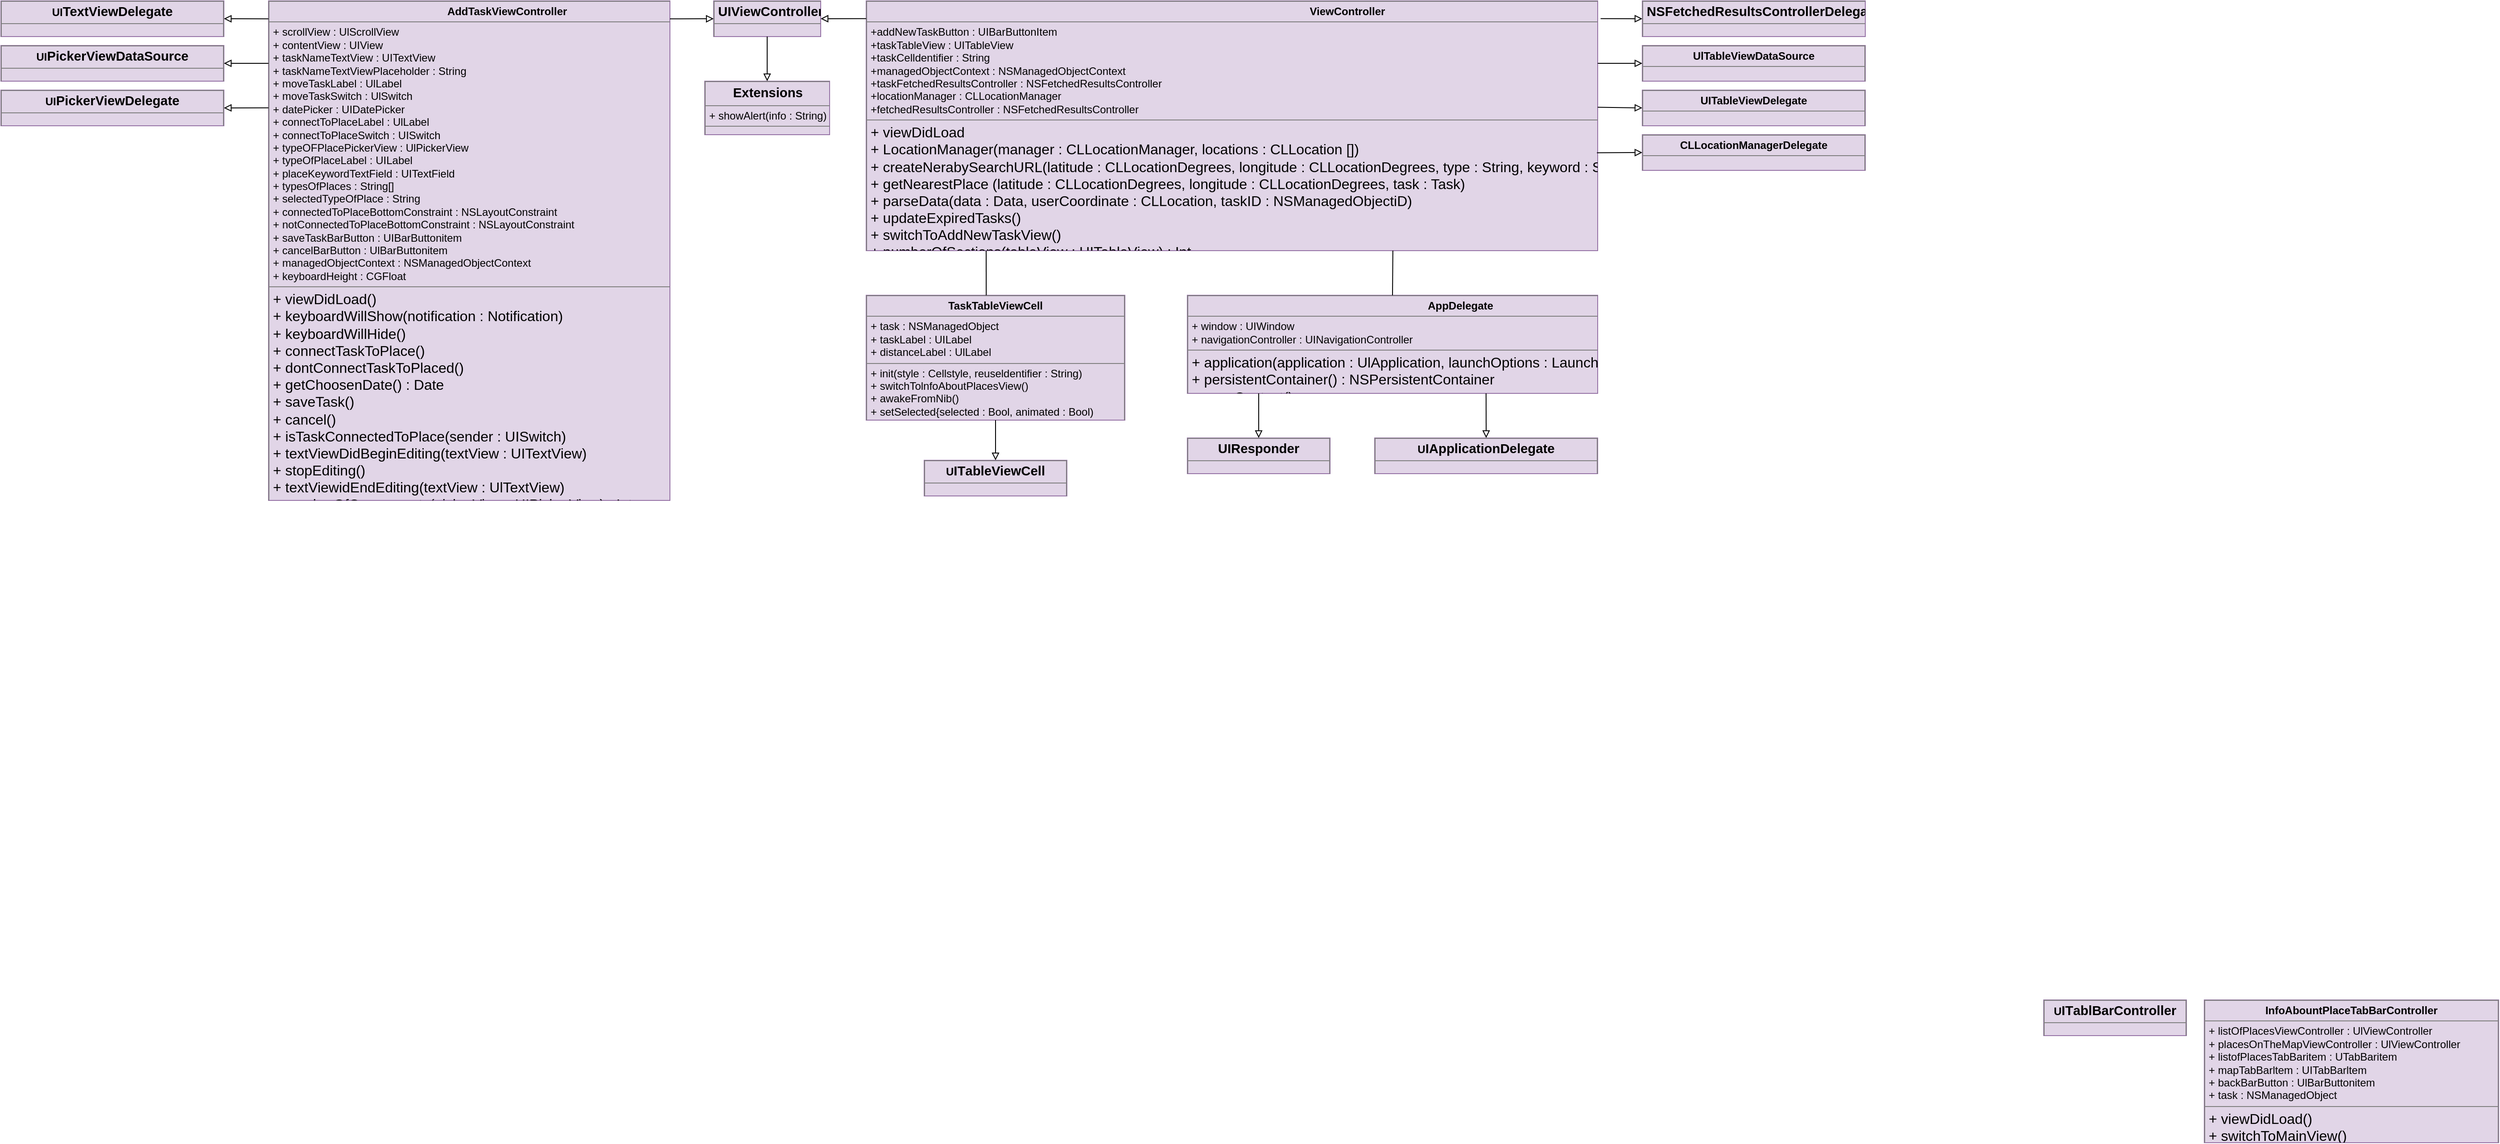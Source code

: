 <mxfile version="13.8.6" type="device"><diagram id="yZW16VbP62cxoZ3eIoHU" name="Страница 1"><mxGraphModel dx="4578" dy="2517" grid="1" gridSize="10" guides="1" tooltips="1" connect="1" arrows="1" fold="1" page="1" pageScale="1" pageWidth="827" pageHeight="1169" math="0" shadow="0"><root><mxCell id="0"/><mxCell id="1" parent="0"/><mxCell id="jCNDsHlgHtuUszkcaokh-1" value="&lt;table border=&quot;1&quot; width=&quot;100%&quot; cellpadding=&quot;4&quot; style=&quot;width: 100% ; height: 100% ; border-collapse: collapse&quot; align=&quot;center&quot;&gt;&lt;tbody&gt;&lt;tr&gt;&lt;th align=&quot;center&quot;&gt;&lt;font style=&quot;font-size: 12px&quot;&gt;ViewController&amp;nbsp;&lt;/font&gt;&lt;/th&gt;&lt;/tr&gt;&lt;tr&gt;&lt;td&gt;&lt;font style=&quot;font-size: 12px&quot;&gt;+addNewTaskButton : UIBarButtonItem&lt;br&gt;+taskTableView : UITableView&lt;br&gt;+taskCelldentifier : String&lt;br&gt;+managedObjectContext : NSManagedObjectContext&lt;br&gt;+taskFetchedResultsController : NSFetchedResultsController&lt;br&gt;+locationManager : CLLocationManager&lt;br&gt;+fetchedResultsController : NSFetchedResultsController&lt;/font&gt;&lt;/td&gt;&lt;/tr&gt;&lt;tr&gt;&lt;td&gt;&lt;font size=&quot;3&quot;&gt;&lt;font&gt;+&amp;nbsp;&lt;font&gt;viewDidLoad&lt;br&gt;+ L&lt;span lang=&quot;ru-BY&quot; style=&quot;line-height: 107%&quot;&gt;ocationManager(manager : CLLocationManager, locations : CLLocation &lt;/span&gt;&lt;span lang=&quot;EN-US&quot; style=&quot;line-height: 107%&quot;&gt;[]&lt;/span&gt;&lt;/font&gt;&lt;/font&gt;&lt;span lang=&quot;ru-BY&quot; style=&quot;line-height: 107%&quot;&gt;&lt;font&gt;)&lt;br&gt;+ createNerabySearchURL(latitude :&amp;nbsp;&lt;/font&gt;&lt;/span&gt;CLLocationDegrees, longitude :&amp;nbsp;CLLocationDegrees, type : String, keyword : String) : URL&lt;br&gt;&lt;span lang=&quot;ru-BY&quot; style=&quot;line-height: 107%&quot;&gt;&lt;font&gt;+ &lt;font&gt;getNearestPlace&lt;span lang=&quot;ru-BY&quot; style=&quot;line-height: 107%&quot;&gt; &lt;/span&gt;&lt;span lang=&quot;EN-US&quot; style=&quot;line-height: 107%&quot;&gt;(&lt;/span&gt;&lt;/font&gt;&lt;span lang=&quot;ru-BY&quot; style=&quot;line-height: 107%&quot;&gt;latitude : CLLocationDegrees, longitude : CLLocationDegrees, task : Task)&lt;br&gt;&lt;/span&gt;&lt;/font&gt;+ parseData(data : Data, userCoordinate : CLLocation, taskID : NSManagedObjectiD)&lt;br&gt;+&lt;span lang=&quot;ru-BY&quot; style=&quot;line-height: 107%&quot;&gt;&amp;nbsp;&lt;/span&gt;&lt;span lang=&quot;ru-BY&quot; style=&quot;line-height: 107%&quot;&gt;updateExpiredTasks&lt;/span&gt;&lt;span lang=&quot;EN-US&quot; style=&quot;line-height: 107%&quot;&gt;()&lt;/span&gt;&lt;br&gt;+&amp;nbsp;&lt;/span&gt;switchToAddNewTaskView()&lt;span lang=&quot;ru-BY&quot; style=&quot;line-height: 107%&quot;&gt;&lt;br&gt;+&amp;nbsp;&lt;/span&gt;numberOfSections(tableView : UITableView) : Int&lt;span lang=&quot;ru-BY&quot; style=&quot;line-height: 107%&quot;&gt;&lt;br&gt;+&amp;nbsp;&lt;/span&gt;tableView(tableView : UrTableView, section : Int): Int&amp;nbsp;&lt;span lang=&quot;ru-BY&quot; style=&quot;line-height: 107%&quot;&gt;+&amp;nbsp;&lt;/span&gt;tableView(tableView : UrTableView, section : Int): String&lt;span lang=&quot;ru-BY&quot; style=&quot;line-height: 107%&quot;&gt;&lt;br&gt;+&amp;nbsp;&lt;/span&gt;tableView(tableView : UrTableView, indexPath : IndexPath) : UITableViewCell&amp;nbsp;&lt;span lang=&quot;ru-BY&quot; style=&quot;line-height: 107%&quot;&gt;+&amp;nbsp;&lt;/span&gt;controllerDidChangeContent(controller : NSFetchedResultsController)&lt;/font&gt;&lt;/td&gt;&lt;/tr&gt;&lt;/tbody&gt;&lt;/table&gt;" style="text;html=1;strokeColor=#9673a6;fillColor=#e1d5e7;overflow=fill;" vertex="1" parent="1"><mxGeometry x="-1190" y="30" width="820" height="280" as="geometry"/></mxCell><mxCell id="jCNDsHlgHtuUszkcaokh-2" value="&lt;table border=&quot;1&quot; width=&quot;100%&quot; cellpadding=&quot;4&quot; style=&quot;width: 100% ; height: 100% ; border-collapse: collapse&quot;&gt;&lt;tbody&gt;&lt;tr&gt;&lt;th align=&quot;center&quot;&gt;&lt;span lang=&quot;ru-BY&quot; style=&quot;font-size: 11.0pt ; line-height: 107% ; font-family: &amp;#34;calibri&amp;#34; , sans-serif&quot;&gt;NSFetchedResultsControllerDelegate&lt;/span&gt;&lt;br&gt;&lt;/th&gt;&lt;/tr&gt;&lt;tr&gt;&lt;td align=&quot;center&quot;&gt;&lt;br&gt;&lt;/td&gt;&lt;/tr&gt;&lt;tr&gt;&lt;td align=&quot;center&quot;&gt;&lt;br&gt;&lt;/td&gt;&lt;/tr&gt;&lt;/tbody&gt;&lt;/table&gt;" style="text;html=1;strokeColor=#9673a6;fillColor=#e1d5e7;overflow=fill;" vertex="1" parent="1"><mxGeometry x="-320" y="30" width="250" height="40" as="geometry"/></mxCell><mxCell id="jCNDsHlgHtuUszkcaokh-5" value="&lt;table border=&quot;1&quot; width=&quot;100%&quot; cellpadding=&quot;4&quot; style=&quot;width: 100% ; height: 100% ; border-collapse: collapse&quot;&gt;&lt;tbody&gt;&lt;tr&gt;&lt;th align=&quot;center&quot;&gt;&lt;span lang=&quot;ru-BY&quot; style=&quot;font-size: 11.0pt ; line-height: 107% ; font-family: &amp;#34;calibri&amp;#34; , sans-serif&quot;&gt;UIResponder&lt;/span&gt;&lt;br&gt;&lt;/th&gt;&lt;/tr&gt;&lt;tr&gt;&lt;td align=&quot;center&quot;&gt;&lt;br&gt;&lt;/td&gt;&lt;/tr&gt;&lt;tr&gt;&lt;td align=&quot;center&quot;&gt;&lt;br&gt;&lt;/td&gt;&lt;/tr&gt;&lt;/tbody&gt;&lt;/table&gt;" style="text;html=1;strokeColor=#9673a6;fillColor=#e1d5e7;overflow=fill;" vertex="1" parent="1"><mxGeometry x="-830" y="520" width="160" height="40" as="geometry"/></mxCell><mxCell id="jCNDsHlgHtuUszkcaokh-6" value="&lt;table border=&quot;1&quot; width=&quot;100%&quot; cellpadding=&quot;4&quot; style=&quot;width: 100% ; height: 100% ; border-collapse: collapse&quot;&gt;&lt;tbody&gt;&lt;tr&gt;&lt;th align=&quot;center&quot;&gt;UlTableViewDataSource&lt;span style=&quot;color: rgba(0 , 0 , 0 , 0) ; font-family: monospace ; font-size: 0px ; font-weight: 400&quot;&gt;%3CmxGraphModel%3E%3Croot%3E%3CmxCell%20id%3D%220%22%2F%3E%3CmxCell%20id%3D%221%22%20parent%3D%220%22%2F%3E%3CmxCell%20id%3D%222%22%20value%3D%22%26lt%3Btable%20border%3D%26quot%3B1%26quot%3B%20width%3D%26quot%3B100%25%26quot%3B%20cellpadding%3D%26quot%3B4%26quot%3B%20style%3D%26quot%3Bwidth%3A%20100%25%20%3B%20height%3A%20100%25%20%3B%20border-collapse%3A%20collapse%26quot%3B%26gt%3B%26lt%3Btbody%26gt%3B%26lt%3Btr%26gt%3B%26lt%3Bth%20align%3D%26quot%3Bcenter%26quot%3B%26gt%3B%26lt%3Bspan%20lang%3D%26quot%3Bru-BY%26quot%3B%20style%3D%26quot%3Bfont-size%3A%2011.0pt%20%3B%20line-height%3A%20107%25%20%3B%20font-family%3A%20%26amp%3B%2334%3Bcalibri%26amp%3B%2334%3B%20%2C%20sans-serif%26quot%3B%26gt%3BNSFetchedResultsControllerDelegate%26lt%3B%2Fspan%26gt%3B%26lt%3Bbr%26gt%3B%26lt%3B%2Fth%26gt%3B%26lt%3B%2Ftr%26gt%3B%26lt%3Btr%26gt%3B%26lt%3Btd%20align%3D%26quot%3Bcenter%26quot%3B%26gt%3B%26lt%3Bbr%26gt%3B%26lt%3B%2Ftd%26gt%3B%26lt%3B%2Ftr%26gt%3B%26lt%3Btr%26gt%3B%26lt%3Btd%20align%3D%26quot%3Bcenter%26quot%3B%26gt%3B%26lt%3Bbr%26gt%3B%26lt%3B%2Ftd%26gt%3B%26lt%3B%2Ftr%26gt%3B%26lt%3B%2Ftbody%26gt%3B%26lt%3B%2Ftable%26gt%3B%22%20style%3D%22text%3Bhtml%3D1%3BstrokeColor%3D%239673a6%3BfillColor%3D%23e1d5e7%3Boverflow%3Dfill%3B%22%20vertex%3D%221%22%20parent%3D%221%22%3E%3CmxGeometry%20x%3D%2210%22%20y%3D%2290%22%20width%3D%22250%22%20height%3D%2240%22%20as%3D%22geometry%22%2F%3E%3C%2FmxCell%3E%3C%2Froot%3E%3C%2FmxGraphModel%3E&lt;/span&gt;&lt;br&gt;&lt;/th&gt;&lt;/tr&gt;&lt;tr&gt;&lt;td align=&quot;center&quot;&gt;&lt;br&gt;&lt;/td&gt;&lt;/tr&gt;&lt;tr&gt;&lt;td align=&quot;center&quot;&gt;&lt;br&gt;&lt;/td&gt;&lt;/tr&gt;&lt;/tbody&gt;&lt;/table&gt;" style="text;html=1;strokeColor=#9673a6;fillColor=#e1d5e7;overflow=fill;" vertex="1" parent="1"><mxGeometry x="-320" y="80" width="250" height="40" as="geometry"/></mxCell><mxCell id="jCNDsHlgHtuUszkcaokh-7" value="&lt;table border=&quot;1&quot; width=&quot;100%&quot; cellpadding=&quot;4&quot; style=&quot;width: 100% ; height: 100% ; border-collapse: collapse&quot;&gt;&lt;tbody&gt;&lt;tr&gt;&lt;th align=&quot;center&quot;&gt;U&lt;span lang=&quot;EN-US&quot; style=&quot;text-align: left&quot;&gt;I&lt;/span&gt;&lt;span lang=&quot;ru-BY&quot; style=&quot;text-align: left&quot;&gt;TableViewDelegate&lt;/span&gt;&lt;span style=&quot;color: rgba(0 , 0 , 0 , 0) ; font-family: monospace ; font-size: 0px&quot;&gt;%3CmxGraphModel%3E%3Croot%3E%3CmxCell%20id%3D%220%22%2F%3E%3CmxCell%20id%3D%221%22%20parent%3D%220%22%2F%3E%3CmxCell%20id%3D%222%22%20value%3D%22%26lt%3Btable%20border%3D%26quot%3B1%26quot%3B%20width%3D%26quot%3B100%25%26quot%3B%20cellpadding%3D%26quot%3B4%26quot%3B%20style%3D%26quot%3Bwidth%3A%20100%25%20%3B%20height%3A%20100%25%20%3B%20border-collapse%3A%20collapse%26quot%3B%26gt%3B%26lt%3Btbody%26gt%3B%26lt%3Btr%26gt%3B%26lt%3Bth%20align%3D%26quot%3Bcenter%26quot%3B%26gt%3B%26lt%3Bspan%20lang%3D%26quot%3Bru-BY%26quot%3B%20style%3D%26quot%3Bfont-size%3A%2011.0pt%20%3B%20line-height%3A%20107%25%20%3B%20font-family%3A%20%26amp%3B%2334%3Bcalibri%26amp%3B%2334%3B%20%2C%20sans-serif%26quot%3B%26gt%3BNSFetchedResultsControllerDelegate%26lt%3B%2Fspan%26gt%3B%26lt%3Bbr%26gt%3B%26lt%3B%2Fth%26gt%3B%26lt%3B%2Ftr%26gt%3B%26lt%3Btr%26gt%3B%26lt%3Btd%20align%3D%26quot%3Bcenter%26quot%3B%26gt%3B%26lt%3Bbr%26gt%3B%26lt%3B%2Ftd%26gt%3B%26lt%3B%2Ftr%26gt%3B%26lt%3Btr%26gt%3B%26lt%3Btd%20align%3D%26quot%3Bcenter%26quot%3B%26gt%3B%26lt%3Bbr%26gt%3B%26lt%3B%2Ftd%26gt%3B%26lt%3B%2Ftr%26gt%3B%26lt%3B%2Ftbody%26gt%3B%26lt%3B%2Ftable%26gt%3B%22%20style%3D%22text%3Bhtml%3D1%3BstrokeColor%3D%239673a6%3BfillColor%3D%23e1d5e7%3Boverflow%3Dfill%3B%22%20vertex%3D%221%22%20parent%3D%221%22%3E%3CmxGeometry%20x%3D%2210%22%20y%3D%2290%22%20width%3D%22250%22%20height%3D%2240%22%20as%3D%22geometry%22%2F%3E%3C%2FmxCell%3E%3C%2Froot%3E%3C%2FmxGraphModel%3E&lt;/span&gt;&lt;br&gt;&lt;/th&gt;&lt;/tr&gt;&lt;tr&gt;&lt;td align=&quot;center&quot;&gt;&lt;b&gt;&lt;br&gt;&lt;/b&gt;&lt;/td&gt;&lt;/tr&gt;&lt;tr&gt;&lt;td align=&quot;center&quot;&gt;&lt;b&gt;&lt;br&gt;&lt;/b&gt;&lt;/td&gt;&lt;/tr&gt;&lt;/tbody&gt;&lt;/table&gt;" style="text;html=1;strokeColor=#9673a6;fillColor=#e1d5e7;overflow=fill;" vertex="1" parent="1"><mxGeometry x="-320" y="130" width="250" height="40" as="geometry"/></mxCell><mxCell id="jCNDsHlgHtuUszkcaokh-9" value="&lt;table border=&quot;1&quot; width=&quot;100%&quot; cellpadding=&quot;4&quot; style=&quot;width: 100% ; height: 100% ; border-collapse: collapse&quot;&gt;&lt;tbody&gt;&lt;tr&gt;&lt;th align=&quot;center&quot;&gt;&lt;span style=&quot;color: rgba(0 , 0 , 0 , 0) ; font-family: monospace ; font-size: 0px ; font-weight: 400&quot;&gt;%3CmxGraphModel%3E%3Croot%3E%3CmxCell%20id%3D%220%22%2F%3E%3CmxCell%20id%3D%221%22%20parent%3D%220%22%2F%3E%3CmxCell%20id%3D%222%22%20value%3D%22%26lt%3Btable%20border%3D%26quot%3B1%26quot%3B%20width%3D%26quot%3B100%25%26quot%3B%20cellpadding%3D%26quot%3B4%26quot%3B%20style%3D%26quot%3Bwidth%3A%20100%25%20%3B%20height%3A%20100%25%20%3B%20border-collapse%3A%20collapse%26quot%3B%26gt%3B%26lt%3Btbody%26gt%3B%26lt%3Btr%26gt%3B%26lt%3Bth%20align%3D%26quot%3Bcenter%26quot%3B%26gt%3BU%26lt%3Bspan%20lang%3D%26quot%3BEN-US%26quot%3B%20style%3D%26quot%3Btext-align%3A%20left%26quot%3B%26gt%3BI%26lt%3B%2Fspan%26gt%3B%26lt%3Bspan%20lang%3D%26quot%3Bru-BY%26quot%3B%20style%3D%26quot%3Btext-align%3A%20left%26quot%3B%26gt%3BTableViewDelegate%26lt%3B%2Fspan%26gt%3B%26lt%3Bspan%20style%3D%26quot%3Bcolor%3A%20rgba(0%20%2C%200%20%2C%200%20%2C%200)%20%3B%20font-family%3A%20monospace%20%3B%20font-size%3A%200px%26quot%3B%26gt%3B%253CmxGraphModel%253E%253Croot%253E%253CmxCell%2520id%253D%25220%2522%252F%253E%253CmxCell%2520id%253D%25221%2522%2520parent%253D%25220%2522%252F%253E%253CmxCell%2520id%253D%25222%2522%2520value%253D%2522%2526lt%253Btable%2520border%253D%2526quot%253B1%2526quot%253B%2520width%253D%2526quot%253B100%2525%2526quot%253B%2520cellpadding%253D%2526quot%253B4%2526quot%253B%2520style%253D%2526quot%253Bwidth%253A%2520100%2525%2520%253B%2520height%253A%2520100%2525%2520%253B%2520border-collapse%253A%2520collapse%2526quot%253B%2526gt%253B%2526lt%253Btbody%2526gt%253B%2526lt%253Btr%2526gt%253B%2526lt%253Bth%2520align%253D%2526quot%253Bcenter%2526quot%253B%2526gt%253B%2526lt%253Bspan%2520lang%253D%2526quot%253Bru-BY%2526quot%253B%2520style%253D%2526quot%253Bfont-size%253A%252011.0pt%2520%253B%2520line-height%253A%2520107%2525%2520%253B%2520font-family%253A%2520%2526amp%253B%252334%253Bcalibri%2526amp%253B%252334%253B%2520%252C%2520sans-serif%2526quot%253B%2526gt%253BNSFetchedResultsControllerDelegate%2526lt%253B%252Fspan%2526gt%253B%2526lt%253Bbr%2526gt%253B%2526lt%253B%252Fth%2526gt%253B%2526lt%253B%252Ftr%2526gt%253B%2526lt%253Btr%2526gt%253B%2526lt%253Btd%2520align%253D%2526quot%253Bcenter%2526quot%253B%2526gt%253B%2526lt%253Bbr%2526gt%253B%2526lt%253B%252Ftd%2526gt%253B%2526lt%253B%252Ftr%2526gt%253B%2526lt%253Btr%2526gt%253B%2526lt%253Btd%2520align%253D%2526quot%253Bcenter%2526quot%253B%2526gt%253B%2526lt%253Bbr%2526gt%253B%2526lt%253B%252Ftd%2526gt%253B%2526lt%253B%252Ftr%2526gt%253B%2526lt%253B%252Ftbody%2526gt%253B%2526lt%253B%252Ftable%2526gt%253B%2522%2520style%253D%2522text%253Bhtml%253D1%253BstrokeColor%253D%25239673a6%253BfillColor%253D%2523e1d5e7%253Boverflow%253Dfill%253B%2522%2520vertex%253D%25221%2522%2520parent%253D%25221%2522%253E%253CmxGeometry%2520x%253D%252210%2522%2520y%253D%252290%2522%2520width%253D%2522250%2522%2520height%253D%252240%2522%2520as%253D%2522geometry%2522%252F%253E%253C%252FmxCell%253E%253C%252Froot%253E%253C%252FmxGraphModel%253E%26lt%3B%2Fspan%26gt%3B%26lt%3Bbr%26gt%3B%26lt%3B%2Fth%26gt%3B%26lt%3B%2Ftr%26gt%3B%26lt%3Btr%26gt%3B%26lt%3Btd%20align%3D%26quot%3Bcenter%26quot%3B%26gt%3B%26lt%3Bb%26gt%3B%26lt%3Bbr%26gt%3B%26lt%3B%2Fb%26gt%3B%26lt%3B%2Ftd%26gt%3B%26lt%3B%2Ftr%26gt%3B%26lt%3Btr%26gt%3B%26lt%3Btd%20align%3D%26quot%3Bcenter%26quot%3B%26gt%3B%26lt%3Bb%26gt%3B%26lt%3Bbr%26gt%3B%26lt%3B%2Fb%26gt%3B%26lt%3B%2Ftd%26gt%3B%26lt%3B%2Ftr%26gt%3B%26lt%3B%2Ftbody%26gt%3B%26lt%3B%2Ftable%26gt%3B%22%20style%3D%22text%3Bhtml%3D1%3BstrokeColor%3D%239673a6%3BfillColor%3D%23e1d5e7%3Boverflow%3Dfill%3B%22%20vertex%3D%221%22%20parent%3D%221%22%3E%3CmxGeometry%20x%3D%2210%22%20y%3D%22190%22%20width%3D%22250%22%20height%3D%2240%22%20as%3D%22geometry%22%2F%3E%3C%2FmxCell%3E%3C%2Froot%3E%3C%2FmxGraphModel%3E&lt;/span&gt;CLLocationManagerDelegate&lt;/th&gt;&lt;/tr&gt;&lt;tr&gt;&lt;td align=&quot;center&quot;&gt;&lt;b&gt;&lt;br&gt;&lt;/b&gt;&lt;/td&gt;&lt;/tr&gt;&lt;/tbody&gt;&lt;/table&gt;" style="text;html=1;strokeColor=#9673a6;fillColor=#e1d5e7;overflow=fill;" vertex="1" parent="1"><mxGeometry x="-320" y="180" width="250" height="40" as="geometry"/></mxCell><mxCell id="jCNDsHlgHtuUszkcaokh-11" value="&lt;table border=&quot;1&quot; width=&quot;100%&quot; cellpadding=&quot;4&quot; style=&quot;width: 100% ; height: 100% ; border-collapse: collapse&quot;&gt;&lt;tbody&gt;&lt;tr&gt;&lt;th align=&quot;center&quot;&gt;UI&lt;span lang=&quot;ru-BY&quot; style=&quot;font-size: 11.0pt ; line-height: 107% ; font-family: &amp;#34;calibri&amp;#34; , sans-serif&quot;&gt;TextViewDelegate&lt;/span&gt;&lt;span style=&quot;color: rgba(0 , 0 , 0 , 0) ; font-family: monospace ; font-size: 0px ; font-weight: 400&quot;&gt;%3CmxGraphModel%3E%3Croot%3E%3CmxCell%20id%3D%220%22%2F%3E%3CmxCell%20id%3D%221%22%20parent%3D%220%22%2F%3E%3CmxCell%20id%3D%222%22%20value%3D%22%26lt%3Btable%20border%3D%26quot%3B1%26quot%3B%20width%3D%26quot%3B100%25%26quot%3B%20cellpadding%3D%26quot%3B4%26quot%3B%20style%3D%26quot%3Bwidth%3A%20100%25%20%3B%20height%3A%20100%25%20%3B%20border-collapse%3A%20collapse%26quot%3B%26gt%3B%26lt%3Btbody%26gt%3B%26lt%3Btr%26gt%3B%26lt%3Bth%20align%3D%26quot%3Bcenter%26quot%3B%26gt%3BU%26lt%3Bspan%20lang%3D%26quot%3BEN-US%26quot%3B%20style%3D%26quot%3Btext-align%3A%20left%26quot%3B%26gt%3BI%26lt%3B%2Fspan%26gt%3B%26lt%3Bspan%20lang%3D%26quot%3Bru-BY%26quot%3B%20style%3D%26quot%3Btext-align%3A%20left%26quot%3B%26gt%3BTableViewDelegate%26lt%3B%2Fspan%26gt%3B%26lt%3Bspan%20style%3D%26quot%3Bcolor%3A%20rgba(0%20%2C%200%20%2C%200%20%2C%200)%20%3B%20font-family%3A%20monospace%20%3B%20font-size%3A%200px%26quot%3B%26gt%3B%253CmxGraphModel%253E%253Croot%253E%253CmxCell%2520id%253D%25220%2522%252F%253E%253CmxCell%2520id%253D%25221%2522%2520parent%253D%25220%2522%252F%253E%253CmxCell%2520id%253D%25222%2522%2520value%253D%2522%2526lt%253Btable%2520border%253D%2526quot%253B1%2526quot%253B%2520width%253D%2526quot%253B100%2525%2526quot%253B%2520cellpadding%253D%2526quot%253B4%2526quot%253B%2520style%253D%2526quot%253Bwidth%253A%2520100%2525%2520%253B%2520height%253A%2520100%2525%2520%253B%2520border-collapse%253A%2520collapse%2526quot%253B%2526gt%253B%2526lt%253Btbody%2526gt%253B%2526lt%253Btr%2526gt%253B%2526lt%253Bth%2520align%253D%2526quot%253Bcenter%2526quot%253B%2526gt%253B%2526lt%253Bspan%2520lang%253D%2526quot%253Bru-BY%2526quot%253B%2520style%253D%2526quot%253Bfont-size%253A%252011.0pt%2520%253B%2520line-height%253A%2520107%2525%2520%253B%2520font-family%253A%2520%2526amp%253B%252334%253Bcalibri%2526amp%253B%252334%253B%2520%252C%2520sans-serif%2526quot%253B%2526gt%253BNSFetchedResultsControllerDelegate%2526lt%253B%252Fspan%2526gt%253B%2526lt%253Bbr%2526gt%253B%2526lt%253B%252Fth%2526gt%253B%2526lt%253B%252Ftr%2526gt%253B%2526lt%253Btr%2526gt%253B%2526lt%253Btd%2520align%253D%2526quot%253Bcenter%2526quot%253B%2526gt%253B%2526lt%253Bbr%2526gt%253B%2526lt%253B%252Ftd%2526gt%253B%2526lt%253B%252Ftr%2526gt%253B%2526lt%253Btr%2526gt%253B%2526lt%253Btd%2520align%253D%2526quot%253Bcenter%2526quot%253B%2526gt%253B%2526lt%253Bbr%2526gt%253B%2526lt%253B%252Ftd%2526gt%253B%2526lt%253B%252Ftr%2526gt%253B%2526lt%253B%252Ftbody%2526gt%253B%2526lt%253B%252Ftable%2526gt%253B%2522%2520style%253D%2522text%253Bhtml%253D1%253BstrokeColor%253D%25239673a6%253BfillColor%253D%2523e1d5e7%253Boverflow%253Dfill%253B%2522%2520vertex%253D%25221%2522%2520parent%253D%25221%2522%253E%253CmxGeometry%2520x%253D%252210%2522%2520y%253D%252290%2522%2520width%253D%2522250%2522%2520height%253D%252240%2522%2520as%253D%2522geometry%2522%252F%253E%253C%252FmxCell%253E%253C%252Froot%253E%253C%252FmxGraphModel%253E%26lt%3B%2Fspan%26gt%3B%26lt%3Bbr%26gt%3B%26lt%3B%2Fth%26gt%3B%26lt%3B%2Ftr%26gt%3B%26lt%3Btr%26gt%3B%26lt%3Btd%20align%3D%26quot%3Bcenter%26quot%3B%26gt%3B%26lt%3Bb%26gt%3B%26lt%3Bbr%26gt%3B%26lt%3B%2Fb%26gt%3B%26lt%3B%2Ftd%26gt%3B%26lt%3B%2Ftr%26gt%3B%26lt%3Btr%26gt%3B%26lt%3Btd%20align%3D%26quot%3Bcenter%26quot%3B%26gt%3B%26lt%3Bb%26gt%3B%26lt%3Bbr%26gt%3B%26lt%3B%2Fb%26gt%3B%26lt%3B%2Ftd%26gt%3B%26lt%3B%2Ftr%26gt%3B%26lt%3B%2Ftbody%26gt%3B%26lt%3B%2Ftable%26gt%3B%22%20style%3D%22text%3Bhtml%3D1%3BstrokeColor%3D%239673a6%3BfillColor%3D%23e1d5e7%3Boverflow%3Dfill%3B%22%20vertex%3D%221%22%20parent%3D%221%22%3E%3CmxGeometry%20x%3D%2210%22%20y%3D%22190%22%20width%3D%22250%22%20height%3D%2240%22%20as%3D%22geometry%22%2F%3E%3C%2FmxCell%3E%3C%2Froot%3E%3C%2FmxGraphModel%3E&lt;/span&gt;&lt;/th&gt;&lt;/tr&gt;&lt;tr&gt;&lt;td align=&quot;center&quot;&gt;&lt;b&gt;&lt;br&gt;&lt;/b&gt;&lt;/td&gt;&lt;/tr&gt;&lt;/tbody&gt;&lt;/table&gt;" style="text;html=1;strokeColor=#9673a6;fillColor=#e1d5e7;overflow=fill;" vertex="1" parent="1"><mxGeometry x="-2160" y="30" width="250" height="40" as="geometry"/></mxCell><mxCell id="jCNDsHlgHtuUszkcaokh-12" value="&lt;table border=&quot;1&quot; width=&quot;100%&quot; cellpadding=&quot;4&quot; style=&quot;width: 100% ; height: 100% ; border-collapse: collapse&quot;&gt;&lt;tbody&gt;&lt;tr&gt;&lt;th align=&quot;center&quot;&gt;&lt;span lang=&quot;EN-US&quot; style=&quot;line-height: 107%&quot;&gt;UI&lt;/span&gt;&lt;span lang=&quot;ru-BY&quot; style=&quot;font-size: 11.0pt ; line-height: 107% ; font-family: &amp;#34;calibri&amp;#34; , sans-serif&quot;&gt;PickerViewDataSource&lt;/span&gt;&lt;span style=&quot;color: rgba(0 , 0 , 0 , 0) ; font-family: monospace ; font-size: 0px ; font-weight: 400&quot;&gt;%3CmxGraphModel%3E%3Croot%3E%3CmxCell%20id%3D%220%22%2F%3E%3CmxCell%20id%3D%221%22%20parent%3D%220%22%2F%3E%3CmxCell%20id%3D%222%22%20value%3D%22%26lt%3Btable%20border%3D%26quot%3B1%26quot%3B%20width%3D%26quot%3B100%25%26quot%3B%20cellpadding%3D%26quot%3B4%26quot%3B%20style%3D%26quot%3Bwidth%3A%20100%25%20%3B%20height%3A%20100%25%20%3B%20border-collapse%3A%20collapse%26quot%3B%26gt%3B%26lt%3Btbody%26gt%3B%26lt%3Btr%26gt%3B%26lt%3Bth%20align%3D%26quot%3Bcenter%26quot%3B%26gt%3BU%26lt%3Bspan%20lang%3D%26quot%3BEN-US%26quot%3B%20style%3D%26quot%3Btext-align%3A%20left%26quot%3B%26gt%3BI%26lt%3B%2Fspan%26gt%3B%26lt%3Bspan%20lang%3D%26quot%3Bru-BY%26quot%3B%20style%3D%26quot%3Btext-align%3A%20left%26quot%3B%26gt%3BTableViewDelegate%26lt%3B%2Fspan%26gt%3B%26lt%3Bspan%20style%3D%26quot%3Bcolor%3A%20rgba(0%20%2C%200%20%2C%200%20%2C%200)%20%3B%20font-family%3A%20monospace%20%3B%20font-size%3A%200px%26quot%3B%26gt%3B%253CmxGraphModel%253E%253Croot%253E%253CmxCell%2520id%253D%25220%2522%252F%253E%253CmxCell%2520id%253D%25221%2522%2520parent%253D%25220%2522%252F%253E%253CmxCell%2520id%253D%25222%2522%2520value%253D%2522%2526lt%253Btable%2520border%253D%2526quot%253B1%2526quot%253B%2520width%253D%2526quot%253B100%2525%2526quot%253B%2520cellpadding%253D%2526quot%253B4%2526quot%253B%2520style%253D%2526quot%253Bwidth%253A%2520100%2525%2520%253B%2520height%253A%2520100%2525%2520%253B%2520border-collapse%253A%2520collapse%2526quot%253B%2526gt%253B%2526lt%253Btbody%2526gt%253B%2526lt%253Btr%2526gt%253B%2526lt%253Bth%2520align%253D%2526quot%253Bcenter%2526quot%253B%2526gt%253B%2526lt%253Bspan%2520lang%253D%2526quot%253Bru-BY%2526quot%253B%2520style%253D%2526quot%253Bfont-size%253A%252011.0pt%2520%253B%2520line-height%253A%2520107%2525%2520%253B%2520font-family%253A%2520%2526amp%253B%252334%253Bcalibri%2526amp%253B%252334%253B%2520%252C%2520sans-serif%2526quot%253B%2526gt%253BNSFetchedResultsControllerDelegate%2526lt%253B%252Fspan%2526gt%253B%2526lt%253Bbr%2526gt%253B%2526lt%253B%252Fth%2526gt%253B%2526lt%253B%252Ftr%2526gt%253B%2526lt%253Btr%2526gt%253B%2526lt%253Btd%2520align%253D%2526quot%253Bcenter%2526quot%253B%2526gt%253B%2526lt%253Bbr%2526gt%253B%2526lt%253B%252Ftd%2526gt%253B%2526lt%253B%252Ftr%2526gt%253B%2526lt%253Btr%2526gt%253B%2526lt%253Btd%2520align%253D%2526quot%253Bcenter%2526quot%253B%2526gt%253B%2526lt%253Bbr%2526gt%253B%2526lt%253B%252Ftd%2526gt%253B%2526lt%253B%252Ftr%2526gt%253B%2526lt%253B%252Ftbody%2526gt%253B%2526lt%253B%252Ftable%2526gt%253B%2522%2520style%253D%2522text%253Bhtml%253D1%253BstrokeColor%253D%25239673a6%253BfillColor%253D%2523e1d5e7%253Boverflow%253Dfill%253B%2522%2520vertex%253D%25221%2522%2520parent%253D%25221%2522%253E%253CmxGeometry%2520x%253D%252210%2522%2520y%253D%252290%2522%2520width%253D%2522250%2522%2520height%253D%252240%2522%2520as%253D%2522geometry%2522%252F%253E%253C%252FmxCell%253E%253C%252Froot%253E%253C%252FmxGraphModel%253E%26lt%3B%2Fspan%26gt%3B%26lt%3Bbr%26gt%3B%26lt%3B%2Fth%26gt%3B%26lt%3B%2Ftr%26gt%3B%26lt%3Btr%26gt%3B%26lt%3Btd%20align%3D%26quot%3Bcenter%26quot%3B%26gt%3B%26lt%3Bb%26gt%3B%26lt%3Bbr%26gt%3B%26lt%3B%2Fb%26gt%3B%26lt%3B%2Ftd%26gt%3B%26lt%3B%2Ftr%26gt%3B%26lt%3Btr%26gt%3B%26lt%3Btd%20align%3D%26quot%3Bcenter%26quot%3B%26gt%3B%26lt%3Bb%26gt%3B%26lt%3Bbr%26gt%3B%26lt%3B%2Fb%26gt%3B%26lt%3B%2Ftd%26gt%3B%26lt%3B%2Ftr%26gt%3B%26lt%3B%2Ftbody%26gt%3B%26lt%3B%2Ftable%26gt%3B%22%20style%3D%22text%3Bhtml%3D1%3BstrokeColor%3D%239673a6%3BfillColor%3D%23e1d5e7%3Boverflow%3Dfill%3B%22%20vertex%3D%221%22%20parent%3D%221%22%3E%3CmxGeometry%20x%3D%2210%22%20y%3D%22190%22%20width%3D%22250%22%20height%3D%2240%22%20as%3D%22geometry%22%2F%3E%3C%2FmxCell%3E%3C%2Froot%3E%3C%2FmxGraphModel%3E&lt;/span&gt;&lt;/th&gt;&lt;/tr&gt;&lt;tr&gt;&lt;td align=&quot;center&quot;&gt;&lt;b&gt;&lt;br&gt;&lt;/b&gt;&lt;/td&gt;&lt;/tr&gt;&lt;/tbody&gt;&lt;/table&gt;" style="text;html=1;strokeColor=#9673a6;fillColor=#e1d5e7;overflow=fill;" vertex="1" parent="1"><mxGeometry x="-2160" y="80" width="250" height="40" as="geometry"/></mxCell><mxCell id="jCNDsHlgHtuUszkcaokh-13" value="&lt;table border=&quot;1&quot; width=&quot;100%&quot; cellpadding=&quot;4&quot; style=&quot;width: 100% ; height: 100% ; border-collapse: collapse&quot;&gt;&lt;tbody&gt;&lt;tr&gt;&lt;th align=&quot;center&quot;&gt;&lt;span lang=&quot;EN-US&quot; style=&quot;line-height: 107%&quot;&gt;UI&lt;/span&gt;&lt;span lang=&quot;ru-BY&quot; style=&quot;font-size: 11.0pt ; line-height: 107% ; font-family: &amp;#34;calibri&amp;#34; , sans-serif&quot;&gt;PickerViewDelegate&lt;/span&gt;&lt;span style=&quot;color: rgba(0 , 0 , 0 , 0) ; font-family: monospace ; font-size: 0px ; font-weight: 400&quot;&gt;%3CmxGraphModel%3E%3Croot%3E%3CmxCell%20id%3D%220%22%2F%3E%3CmxCell%20id%3D%221%22%20parent%3D%220%22%2F%3E%3CmxCell%20id%3D%222%22%20value%3D%22%26lt%3Btable%20border%3D%26quot%3B1%26quot%3B%20width%3D%26quot%3B100%25%26quot%3B%20cellpadding%3D%26quot%3B4%26quot%3B%20style%3D%26quot%3Bwidth%3A%20100%25%20%3B%20height%3A%20100%25%20%3B%20border-collapse%3A%20collapse%26quot%3B%26gt%3B%26lt%3Btbody%26gt%3B%26lt%3Btr%26gt%3B%26lt%3Bth%20align%3D%26quot%3Bcenter%26quot%3B%26gt%3BU%26lt%3Bspan%20lang%3D%26quot%3BEN-US%26quot%3B%20style%3D%26quot%3Btext-align%3A%20left%26quot%3B%26gt%3BI%26lt%3B%2Fspan%26gt%3B%26lt%3Bspan%20lang%3D%26quot%3Bru-BY%26quot%3B%20style%3D%26quot%3Btext-align%3A%20left%26quot%3B%26gt%3BTableViewDelegate%26lt%3B%2Fspan%26gt%3B%26lt%3Bspan%20style%3D%26quot%3Bcolor%3A%20rgba(0%20%2C%200%20%2C%200%20%2C%200)%20%3B%20font-family%3A%20monospace%20%3B%20font-size%3A%200px%26quot%3B%26gt%3B%253CmxGraphModel%253E%253Croot%253E%253CmxCell%2520id%253D%25220%2522%252F%253E%253CmxCell%2520id%253D%25221%2522%2520parent%253D%25220%2522%252F%253E%253CmxCell%2520id%253D%25222%2522%2520value%253D%2522%2526lt%253Btable%2520border%253D%2526quot%253B1%2526quot%253B%2520width%253D%2526quot%253B100%2525%2526quot%253B%2520cellpadding%253D%2526quot%253B4%2526quot%253B%2520style%253D%2526quot%253Bwidth%253A%2520100%2525%2520%253B%2520height%253A%2520100%2525%2520%253B%2520border-collapse%253A%2520collapse%2526quot%253B%2526gt%253B%2526lt%253Btbody%2526gt%253B%2526lt%253Btr%2526gt%253B%2526lt%253Bth%2520align%253D%2526quot%253Bcenter%2526quot%253B%2526gt%253B%2526lt%253Bspan%2520lang%253D%2526quot%253Bru-BY%2526quot%253B%2520style%253D%2526quot%253Bfont-size%253A%252011.0pt%2520%253B%2520line-height%253A%2520107%2525%2520%253B%2520font-family%253A%2520%2526amp%253B%252334%253Bcalibri%2526amp%253B%252334%253B%2520%252C%2520sans-serif%2526quot%253B%2526gt%253BNSFetchedResultsControllerDelegate%2526lt%253B%252Fspan%2526gt%253B%2526lt%253Bbr%2526gt%253B%2526lt%253B%252Fth%2526gt%253B%2526lt%253B%252Ftr%2526gt%253B%2526lt%253Btr%2526gt%253B%2526lt%253Btd%2520align%253D%2526quot%253Bcenter%2526quot%253B%2526gt%253B%2526lt%253Bbr%2526gt%253B%2526lt%253B%252Ftd%2526gt%253B%2526lt%253B%252Ftr%2526gt%253B%2526lt%253Btr%2526gt%253B%2526lt%253Btd%2520align%253D%2526quot%253Bcenter%2526quot%253B%2526gt%253B%2526lt%253Bbr%2526gt%253B%2526lt%253B%252Ftd%2526gt%253B%2526lt%253B%252Ftr%2526gt%253B%2526lt%253B%252Ftbody%2526gt%253B%2526lt%253B%252Ftable%2526gt%253B%2522%2520style%253D%2522text%253Bhtml%253D1%253BstrokeColor%253D%25239673a6%253BfillColor%253D%2523e1d5e7%253Boverflow%253Dfill%253B%2522%2520vertex%253D%25221%2522%2520parent%253D%25221%2522%253E%253CmxGeometry%2520x%253D%252210%2522%2520y%253D%252290%2522%2520width%253D%2522250%2522%2520height%253D%252240%2522%2520as%253D%2522geometry%2522%252F%253E%253C%252FmxCell%253E%253C%252Froot%253E%253C%252FmxGraphModel%253E%26lt%3B%2Fspan%26gt%3B%26lt%3Bbr%26gt%3B%26lt%3B%2Fth%26gt%3B%26lt%3B%2Ftr%26gt%3B%26lt%3Btr%26gt%3B%26lt%3Btd%20align%3D%26quot%3Bcenter%26quot%3B%26gt%3B%26lt%3Bb%26gt%3B%26lt%3Bbr%26gt%3B%26lt%3B%2Fb%26gt%3B%26lt%3B%2Ftd%26gt%3B%26lt%3B%2Ftr%26gt%3B%26lt%3Btr%26gt%3B%26lt%3Btd%20align%3D%26quot%3Bcenter%26quot%3B%26gt%3B%26lt%3Bb%26gt%3B%26lt%3Bbr%26gt%3B%26lt%3B%2Fb%26gt%3B%26lt%3B%2Ftd%26gt%3B%26lt%3B%2Ftr%26gt%3B%26lt%3B%2Ftbody%26gt%3B%26lt%3B%2Ftable%26gt%3B%22%20style%3D%22text%3Bhtml%3D1%3BstrokeColor%3D%239673a6%3BfillColor%3D%23e1d5e7%3Boverflow%3Dfill%3B%22%20vertex%3D%221%22%20parent%3D%221%22%3E%3CmxGeometry%20x%3D%2210%22%20y%3D%22190%22%20width%3D%22250%22%20height%3D%2240%22%20as%3D%22geometry%22%2F%3E%3C%2FmxCell%3E%3C%2Froot%3E%3C%2FmxGraphModel%3E&lt;/span&gt;&lt;/th&gt;&lt;/tr&gt;&lt;tr&gt;&lt;td align=&quot;center&quot;&gt;&lt;b&gt;&lt;br&gt;&lt;/b&gt;&lt;/td&gt;&lt;/tr&gt;&lt;/tbody&gt;&lt;/table&gt;" style="text;html=1;strokeColor=#9673a6;fillColor=#e1d5e7;overflow=fill;" vertex="1" parent="1"><mxGeometry x="-2160" y="130" width="250" height="40" as="geometry"/></mxCell><mxCell id="jCNDsHlgHtuUszkcaokh-14" value="&lt;table border=&quot;1&quot; width=&quot;100%&quot; cellpadding=&quot;4&quot; style=&quot;width: 100% ; height: 100% ; border-collapse: collapse&quot;&gt;&lt;tbody&gt;&lt;tr&gt;&lt;th align=&quot;center&quot;&gt;&lt;span lang=&quot;EN-US&quot; style=&quot;line-height: 107%&quot;&gt;U&lt;/span&gt;&lt;span lang=&quot;EN-US&quot; style=&quot;font-size: 11.0pt ; line-height: 107% ; font-family: &amp;#34;calibri&amp;#34; , sans-serif&quot;&gt;I&lt;/span&gt;&lt;span lang=&quot;ru-BY&quot; style=&quot;font-size: 11.0pt ; line-height: 107% ; font-family: &amp;#34;calibri&amp;#34; , sans-serif&quot;&gt;ApplicationDelegate&lt;/span&gt;&lt;span style=&quot;color: rgba(0 , 0 , 0 , 0) ; font-family: monospace ; font-size: 0px ; font-weight: 400&quot;&gt;3CmxGraphModel%3E%3Croot%3E%3CmxCell%20id%3D%220%22%2F%3E%3CmxCell%20id%3D%221%22%20parent%3D%220%22%2F%3E%3CmxCell%20id%3D%222%22%20value%3D%22%26lt%3Btable%20border%3D%26quot%3B1%26quot%3B%20width%3D%26quot%3B100%25%26quot%3B%20cellpadding%3D%26quot%3B4%26quot%3B%20style%3D%26quot%3Bwidth%3A%20100%25%20%3B%20height%3A%20100%25%20%3B%20border-collapse%3A%20collapse%26quot%3B%26gt%3B%26lt%3Btbody%26gt%3B%26lt%3Btr%26gt%3B%26lt%3Bth%20align%3D%26quot%3Bcenter%26quot%3B%26gt%3BU%26lt%3Bspan%20lang%3D%26quot%3BEN-US%26quot%3B%20style%3D%26quot%3Btext-align%3A%20left%26quot%3B%26gt%3BI%26lt%3B%2Fspan%26gt%3B%26lt%3Bspan%20lang%3D%26quot%3Bru-BY%26quot%3B%20style%3D%26quot%3Btext-align%3A%20left%26quot%3B%26gt%3BTableViewDelegate%26lt%3B%2Fspan%26gt%3B%26lt%3Bspan%20style%3D%26quot%3Bcolor%3A%20rgba(0%20%2C%200%20%2C%200%20%2C%200)%20%3B%20font-family%3A%20monospace%20%3B%20font-size%3A%200px%26quot%3B%26gt%3B%253CmxGraphModel%253E%253Croot%253E%253CmxCell%2520id%253D%25220%2522%252F%253E%253CmxCell%2520id%253D%25221%2522%2520parent%253D%25220%2522%252F%253E%253CmxCell%2520id%253D%25222%2522%2520value%253D%2522%2526lt%253Btable%2520border%253D%2526quot%253B1%2526quot%253B%2520width%253D%2526quot%253B100%2525%2526quot%253B%2520cellpadding%253D%2526quot%253B4%2526quot%253B%2520style%253D%2526quot%253Bwidth%253A%2520100%2525%2520%253B%2520height%253A%2520100%2525%2520%253B%2520border-collapse%253A%2520collapse%2526quot%253B%2526gt%253B%2526lt%253Btbody%2526gt%253B%2526lt%253Btr%2526gt%253B%2526lt%253Bth%2520align%253D%2526quot%253Bcenter%2526quot%253B%2526gt%253B%2526lt%253Bspan%2520lang%253D%2526quot%253Bru-BY%2526quot%253B%2520style%253D%2526quot%253Bfont-size%253A%252011.0pt%2520%253B%2520line-height%253A%2520107%2525%2520%253B%2520font-family%253A%2520%2526amp%253B%252334%253Bcalibri%2526amp%253B%252334%253B%2520%252C%2520sans-serif%2526quot%253B%2526gt%253BNSFetchedResultsControllerDelegate%2526lt%253B%252Fspan%2526gt%253B%2526lt%253Bbr%2526gt%253B%2526lt%253B%252Fth%2526gt%253B%2526lt%253B%252Ftr%2526gt%253B%2526lt%253Btr%2526gt%253B%2526lt%253Btd%2520align%253D%2526quot%253Bcenter%2526quot%253B%2526gt%253B%2526lt%253Bbr%2526gt%253B%2526lt%253B%252Ftd%2526gt%253B%2526lt%253B%252Ftr%2526gt%253B%2526lt%253Btr%2526gt%253B%2526lt%253Btd%2520align%253D%2526quot%253Bcenter%2526quot%253B%2526gt%253B%2526lt%253Bbr%2526gt%253B%2526lt%253B%252Ftd%2526gt%253B%2526lt%253B%252Ftr%2526gt%253B%2526lt%253B%252Ftbody%2526gt%253B%2526lt%253B%252Ftable%2526gt%253B%2522%2520style%253D%2522text%253Bhtml%253D1%253BstrokeColor%253D%25239673a6%253BfillColor%253D%2523e1d5e7%253Boverflow%253Dfill%253B%2522%2520vertex%253D%25221%2522%2520parent%253D%25221%2522%253E%253CmxGeometry%2520x%253D%252210%2522%2520y%253D%252290%2522%2520width%253D%2522250%2522%2520height%253D%252240%2522%2520as%253D%2522geometry%2522%252F%253E%253C%252FmxCell%253E%253C%252Froot%253E%253C%252FmxGraphModel%253E%26lt%3B%2Fspan%26gt%3B%26lt%3Bbr%26gt%3B%26lt%3B%2Fth%26gt%3B%26lt%3B%2Ftr%26gt%3B%26lt%3Btr%26gt%3B%26lt%3Btd%20align%3D%26quot%3Bcenter%26quot%3B%26gt%3B%26lt%3Bb%26gt%3B%26lt%3Bbr%26gt%3B%26lt%3B%2Fb%26gt%3B%26lt%3B%2Ftd%26gt%3B%26lt%3B%2Ftr%26gt%3B%26lt%3Btr%26gt%3B%26lt%3Btd%20align%3D%26quot%3Bcenter%26quot%3B%26gt%3B%26lt%3Bb%26gt%3B%26lt%3Bbr%26gt%3B%26lt%3B%2Fb%26gt%3B%26lt%3B%2Ftd%26gt%3B%26lt%3B%2Ftr%26gt%3B%26lt%3B%2Ftbody%26gt%3B%26lt%3B%2Ftable%26gt%3B%22%20style%3D%22text%3Bhtml%3D1%3BstrokeColor%3D%239673a6%3BfillColor%3D%23e1d5e7%3Boverflow%3Dfill%3B%22%20vertex%3D%221%22%20parent%3D%221%22%3E%3CmxGeometry%20x%3D%2210%22%20y%3D%22190%22%20width%3D%22250%22%20height%3D%2240%22%20as%3D%22geometry%22%2F%3E%3C%2FmxCell%3E%3C%2Froot%3E%3C%2FmxGraphModel%3E&lt;/span&gt;&lt;/th&gt;&lt;/tr&gt;&lt;tr&gt;&lt;td align=&quot;center&quot;&gt;&lt;b&gt;&lt;br&gt;&lt;/b&gt;&lt;/td&gt;&lt;/tr&gt;&lt;/tbody&gt;&lt;/table&gt;" style="text;html=1;strokeColor=#9673a6;fillColor=#e1d5e7;overflow=fill;" vertex="1" parent="1"><mxGeometry x="-620" y="520" width="250" height="40" as="geometry"/></mxCell><mxCell id="jCNDsHlgHtuUszkcaokh-15" value="&lt;table border=&quot;1&quot; width=&quot;100%&quot; cellpadding=&quot;4&quot; style=&quot;width: 100% ; height: 100% ; border-collapse: collapse&quot;&gt;&lt;tbody&gt;&lt;tr&gt;&lt;th style=&quot;text-align: center&quot;&gt;AppDelegate&lt;/th&gt;&lt;/tr&gt;&lt;tr&gt;&lt;td&gt;&lt;font style=&quot;font-size: 12px&quot;&gt;&lt;font&gt;+ window : UIWindow&lt;br&gt;+ navigationController : UINavigationController&lt;/font&gt;&lt;br&gt;&lt;/font&gt;&lt;/td&gt;&lt;/tr&gt;&lt;tr&gt;&lt;td&gt;&lt;font size=&quot;3&quot;&gt;&lt;span lang=&quot;ru-BY&quot; style=&quot;line-height: 107%&quot;&gt;+ application(application :&amp;nbsp;UlApplication, launchOptions : LaunchOptionsKey []) : Bool&lt;br&gt;&lt;/span&gt;+ persistentContainer(&lt;span lang=&quot;EN-US&quot; style=&quot;line-height: 107%&quot;&gt;)&lt;/span&gt;&lt;span lang=&quot;ru-BY&quot; style=&quot;line-height: 107%&quot;&gt; : NSPersistentContainer&lt;br&gt;&lt;/span&gt;+ saveContext&lt;span lang=&quot;EN-US&quot; style=&quot;line-height: 107%&quot;&gt;()&lt;/span&gt;&lt;/font&gt;&lt;br&gt;&lt;/td&gt;&lt;/tr&gt;&lt;/tbody&gt;&lt;/table&gt;" style="text;html=1;strokeColor=#9673a6;fillColor=#e1d5e7;overflow=fill;align=left;" vertex="1" parent="1"><mxGeometry x="-830" y="360" width="460" height="110" as="geometry"/></mxCell><mxCell id="jCNDsHlgHtuUszkcaokh-16" value="&lt;table border=&quot;1&quot; width=&quot;100%&quot; cellpadding=&quot;4&quot; style=&quot;width: 100% ; height: 100% ; border-collapse: collapse&quot;&gt;&lt;tbody&gt;&lt;tr&gt;&lt;th align=&quot;center&quot;&gt;&lt;span lang=&quot;ru-BY&quot; style=&quot;font-size: 11.0pt ; line-height: 107% ; font-family: &amp;#34;calibri&amp;#34; , sans-serif&quot;&gt;UI&lt;span lang=&quot;ru-BY&quot; style=&quot;font-size: 11.0pt ; line-height: 107% ; font-family: &amp;#34;calibri&amp;#34; , sans-serif&quot;&gt;View&lt;/span&gt;&lt;span lang=&quot;EN-US&quot; style=&quot;font-size: 11.0pt ; line-height: 107% ; font-family: &amp;#34;calibri&amp;#34; , sans-serif&quot;&gt;Controller&lt;/span&gt;&lt;/span&gt;&lt;br&gt;&lt;/th&gt;&lt;/tr&gt;&lt;tr&gt;&lt;td align=&quot;center&quot;&gt;&lt;br&gt;&lt;/td&gt;&lt;/tr&gt;&lt;tr&gt;&lt;td align=&quot;center&quot;&gt;&lt;br&gt;&lt;/td&gt;&lt;/tr&gt;&lt;/tbody&gt;&lt;/table&gt;" style="text;html=1;strokeColor=#9673a6;fillColor=#e1d5e7;overflow=fill;" vertex="1" parent="1"><mxGeometry x="-1361" y="30" width="120" height="40" as="geometry"/></mxCell><mxCell id="jCNDsHlgHtuUszkcaokh-17" value="&lt;table border=&quot;1&quot; width=&quot;100%&quot; cellpadding=&quot;4&quot; style=&quot;width: 100% ; height: 100% ; border-collapse: collapse&quot;&gt;&lt;tbody&gt;&lt;tr&gt;&lt;th align=&quot;center&quot;&gt;&lt;span style=&quot;color: rgba(0 , 0 , 0 , 0) ; font-family: monospace ; font-size: 0px ; font-weight: 400&quot;&gt;%3CmxGraphModel%3E%3Croot%3E%3CmxCell%20id%3D%220%22%2F%3E%3CmxCell%20id%3D%221%22%20parent%3D%220%22%2F%3E%3CmxCell%20id%3D%222%22%20value%3D%22%26lt%3Btable%20border%3D%26quot%3B1%26quot%3B%20width%3D%26quot%3B100%25%26quot%3B%20cellpadding%3D%26quot%3B4%26quot%3B%20style%3D%26quot%3Bwidth%3A%20100%25%20%3B%20height%3A%20100%25%20%3B%20border-collapse%3A%20collapse%26quot%3B%26gt%3B%26lt%3Btbody%26gt%3B%26lt%3Btr%26gt%3B%26lt%3Bth%20align%3D%26quot%3Bcenter%26quot%3B%26gt%3B%26lt%3Bspan%20lang%3D%26quot%3Bru-BY%26quot%3B%20style%3D%26quot%3Bfont-size%3A%2011.0pt%20%3B%20line-height%3A%20107%25%20%3B%20font-family%3A%20%26amp%3B%2334%3Bcalibri%26amp%3B%2334%3B%20%2C%20sans-serif%26quot%3B%26gt%3BUIResponder%26lt%3B%2Fspan%26gt%3B%26lt%3Bbr%26gt%3B%26lt%3B%2Fth%26gt%3B%26lt%3B%2Ftr%26gt%3B%26lt%3Btr%26gt%3B%26lt%3Btd%20align%3D%26quot%3Bcenter%26quot%3B%26gt%3B%26lt%3Bbr%26gt%3B%26lt%3B%2Ftd%26gt%3B%26lt%3B%2Ftr%26gt%3B%26lt%3Btr%26gt%3B%26lt%3Btd%20align%3D%26quot%3Bcenter%26quot%3B%26gt%3B%26lt%3Bbr%26gt%3B%26lt%3B%2Ftd%26gt%3B%26lt%3B%2Ftr%26gt%3B%26lt%3B%2Ftbody%26gt%3B%26lt%3B%2Ftable%26gt%3B%22%20style%3D%22text%3Bhtml%3D1%3BstrokeColor%3D%239673a6%3BfillColor%3D%23e1d5e7%3Boverflow%3Dfill%3B%22%20vertex%3D%221%22%20parent%3D%221%22%3E%3CmxGeometry%20x%3D%2210%22%20y%3D%22520%22%20width%3D%22160%22%20height%3D%2240%22%20as%3D%22geometry%22%2F%3E%3C%2FmxCell%3E%3C%2Froot%3E%3C%2FmxGraphModel%3E&lt;/span&gt;U&lt;span lang=&quot;EN-US&quot; style=&quot;font-size: 11.0pt ; line-height: 107% ; font-family: &amp;#34;calibri&amp;#34; , sans-serif&quot;&gt;IT&lt;/span&gt;&lt;span lang=&quot;ru-BY&quot; style=&quot;font-size: 11.0pt ; line-height: 107% ; font-family: &amp;#34;calibri&amp;#34; , sans-serif&quot;&gt;ableViewCe&lt;/span&gt;&lt;span lang=&quot;EN-US&quot; style=&quot;font-size: 11.0pt ; line-height: 107% ; font-family: &amp;#34;calibri&amp;#34; , sans-serif&quot;&gt;l&lt;/span&gt;&lt;span lang=&quot;ru-BY&quot; style=&quot;font-size: 11.0pt ; line-height: 107% ; font-family: &amp;#34;calibri&amp;#34; , sans-serif&quot;&gt;l&lt;/span&gt;&lt;br&gt;&lt;/th&gt;&lt;/tr&gt;&lt;tr&gt;&lt;td align=&quot;center&quot;&gt;&lt;br&gt;&lt;/td&gt;&lt;/tr&gt;&lt;tr&gt;&lt;td align=&quot;center&quot;&gt;&lt;br&gt;&lt;/td&gt;&lt;/tr&gt;&lt;/tbody&gt;&lt;/table&gt;" style="text;html=1;strokeColor=#9673a6;fillColor=#e1d5e7;overflow=fill;" vertex="1" parent="1"><mxGeometry x="-1125" y="545" width="160" height="40" as="geometry"/></mxCell><mxCell id="jCNDsHlgHtuUszkcaokh-19" value="&lt;table border=&quot;1&quot; width=&quot;100%&quot; cellpadding=&quot;4&quot; style=&quot;width: 100% ; height: 100% ; border-collapse: collapse&quot;&gt;&lt;tbody&gt;&lt;tr&gt;&lt;th align=&quot;center&quot;&gt;&lt;span style=&quot;color: rgba(0 , 0 , 0 , 0) ; font-family: monospace ; font-size: 0px ; font-weight: 400&quot;&gt;%3CmxGraphModel%3E%3Croot%3E%3CmxCell%20id%3D%220%22%2F%3E%3CmxCell%20id%3D%221%22%20parent%3D%220%22%2F%3E%3CmxCell%20id%3D%222%22%20value%3D%22%26lt%3Btable%20border%3D%26quot%3B1%26quot%3B%20width%3D%26quot%3B100%25%26quot%3B%20cellpadding%3D%26quot%3B4%26quot%3B%20style%3D%26quot%3Bwidth%3A%20100%25%20%3B%20height%3A%20100%25%20%3B%20border-collapse%3A%20collapse%26quot%3B%26gt%3B%26lt%3Btbody%26gt%3B%26lt%3Btr%26gt%3B%26lt%3Bth%20align%3D%26quot%3Bcenter%26quot%3B%26gt%3B%26lt%3Bspan%20lang%3D%26quot%3Bru-BY%26quot%3B%20style%3D%26quot%3Bfont-size%3A%2011.0pt%20%3B%20line-height%3A%20107%25%20%3B%20font-family%3A%20%26amp%3B%2334%3Bcalibri%26amp%3B%2334%3B%20%2C%20sans-serif%26quot%3B%26gt%3BUIResponder%26lt%3B%2Fspan%26gt%3B%26lt%3Bbr%26gt%3B%26lt%3B%2Fth%26gt%3B%26lt%3B%2Ftr%26gt%3B%26lt%3Btr%26gt%3B%26lt%3Btd%20align%3D%26quot%3Bcenter%26quot%3B%26gt%3B%26lt%3Bbr%26gt%3B%26lt%3B%2Ftd%26gt%3B%26lt%3B%2Ftr%26gt%3B%26lt%3Btr%26gt%3B%26lt%3Btd%20align%3D%26quot%3Bcenter%26quot%3B%26gt%3B%26lt%3Bbr%26gt%3B%26lt%3B%2Ftd%26gt%3B%26lt%3B%2Ftr%26gt%3B%26lt%3B%2Ftbody%26gt%3B%26lt%3B%2Ftable%26gt%3B%22%20style%3D%22text%3Bhtml%3D1%3BstrokeColor%3D%239673a6%3BfillColor%3D%23e1d5e7%3Boverflow%3Dfill%3B%22%20vertex%3D%221%22%20parent%3D%221%22%3E%3CmxGeometry%20x%3D%2210%22%20y%3D%22520%22%20width%3D%22160%22%20height%3D%2240%22%20as%3D%22geometry%22%2F%3E%3C%2FmxCell%3E%3C%2Froot%3E%3C%2FmxGraphModel%3E&lt;/span&gt;U&lt;span lang=&quot;EN-US&quot; style=&quot;font-size: 11.0pt ; line-height: 107% ; font-family: &amp;#34;calibri&amp;#34; , sans-serif&quot;&gt;IT&lt;/span&gt;&lt;span lang=&quot;ru-BY&quot; style=&quot;font-size: 11.0pt ; line-height: 107% ; font-family: &amp;#34;calibri&amp;#34; , sans-serif&quot;&gt;ablBarController&lt;/span&gt;&lt;br&gt;&lt;/th&gt;&lt;/tr&gt;&lt;tr&gt;&lt;td align=&quot;center&quot;&gt;&lt;br&gt;&lt;/td&gt;&lt;/tr&gt;&lt;tr&gt;&lt;td align=&quot;center&quot;&gt;&lt;br&gt;&lt;/td&gt;&lt;/tr&gt;&lt;/tbody&gt;&lt;/table&gt;" style="text;html=1;strokeColor=#9673a6;fillColor=#e1d5e7;overflow=fill;" vertex="1" parent="1"><mxGeometry x="130" y="1150" width="160" height="40" as="geometry"/></mxCell><mxCell id="jCNDsHlgHtuUszkcaokh-20" value="&lt;table border=&quot;1&quot; width=&quot;100%&quot; cellpadding=&quot;4&quot; style=&quot;width: 100% ; height: 100% ; border-collapse: collapse&quot;&gt;&lt;tbody&gt;&lt;tr&gt;&lt;th style=&quot;text-align: center&quot;&gt;TaskTableViewCell&lt;/th&gt;&lt;/tr&gt;&lt;tr&gt;&lt;td&gt;&lt;font&gt;&lt;font style=&quot;font-size: 12px&quot;&gt;&lt;font&gt;+&lt;span lang=&quot;ru-BY&quot; style=&quot;line-height: 107%&quot;&gt; &lt;/span&gt;&lt;span lang=&quot;ru-BY&quot; style=&quot;line-height: 107%&quot;&gt;task : NSManagedObject&lt;/span&gt;&lt;br&gt;+&lt;span lang=&quot;ru-BY&quot; style=&quot;line-height: 107%&quot;&gt; &lt;/span&gt;&lt;span lang=&quot;ru-BY&quot; style=&quot;line-height: 107%&quot;&gt;taskLabel : U&lt;/span&gt;&lt;span lang=&quot;EN-US&quot; style=&quot;line-height: 107%&quot;&gt;I&lt;/span&gt;&lt;span lang=&quot;ru-BY&quot; style=&quot;line-height: 107%&quot;&gt;Label&lt;/span&gt;&lt;br&gt;&lt;/font&gt;+&lt;span lang=&quot;ru-BY&quot; style=&quot;line-height: 107%&quot;&gt; &lt;/span&gt;&lt;span lang=&quot;ru-BY&quot; style=&quot;line-height: 107%&quot;&gt;distanceLabel : UlLabel&lt;/span&gt;&lt;/font&gt;&lt;br&gt;&lt;/font&gt;&lt;/td&gt;&lt;/tr&gt;&lt;tr&gt;&lt;td&gt;&lt;font style=&quot;font-size: 12px&quot;&gt;+ &lt;span lang=&quot;ru-BY&quot; style=&quot;line-height: 107%&quot;&gt;init(style : Cellstyle, reuseldentifier : String)&lt;/span&gt;&lt;span lang=&quot;ru-BY&quot; style=&quot;line-height: 107%&quot;&gt;&lt;br&gt;&lt;/span&gt;+&lt;span lang=&quot;ru-BY&quot; style=&quot;line-height: 107%&quot;&gt; &lt;/span&gt;&lt;span lang=&quot;ru-BY&quot; style=&quot;line-height: 107%&quot;&gt;switchTolnfoAboutPlacesView()&lt;/span&gt;&lt;span lang=&quot;ru-BY&quot; style=&quot;line-height: 107%&quot;&gt;&lt;br&gt;&lt;/span&gt;+&lt;span lang=&quot;ru-BY&quot; style=&quot;line-height: 107%&quot;&gt; &lt;/span&gt;&lt;span lang=&quot;ru-BY&quot; style=&quot;line-height: 107%&quot;&gt;awakeFromNib&lt;/span&gt;&lt;span lang=&quot;EN-US&quot; style=&quot;line-height: 107%&quot;&gt;()&lt;/span&gt;&lt;br&gt;+&lt;span lang=&quot;ru-BY&quot; style=&quot;line-height: 107%&quot;&gt; &lt;/span&gt;&lt;span lang=&quot;ru-BY&quot; style=&quot;line-height: 107%&quot;&gt;setSelected{selected : Bool, animated : Boo&lt;/span&gt;&lt;span lang=&quot;EN-US&quot; style=&quot;line-height: 107%&quot;&gt;l&lt;/span&gt;&lt;span lang=&quot;ru-BY&quot; style=&quot;line-height: 107%&quot;&gt;)&lt;/span&gt;&lt;/font&gt;&lt;br&gt;&lt;/td&gt;&lt;/tr&gt;&lt;/tbody&gt;&lt;/table&gt;" style="text;html=1;strokeColor=#9673a6;fillColor=#e1d5e7;overflow=fill;align=left;" vertex="1" parent="1"><mxGeometry x="-1190" y="360" width="290" height="140" as="geometry"/></mxCell><mxCell id="jCNDsHlgHtuUszkcaokh-21" value="&lt;table border=&quot;1&quot; width=&quot;100%&quot; cellpadding=&quot;4&quot; style=&quot;width: 100% ; height: 100% ; border-collapse: collapse&quot;&gt;&lt;tbody&gt;&lt;tr&gt;&lt;th style=&quot;text-align: center&quot;&gt;AddTaskViewController&lt;/th&gt;&lt;/tr&gt;&lt;tr&gt;&lt;td&gt;&lt;font style=&quot;font-size: 12px&quot;&gt;&lt;font&gt;+ &lt;span lang=&quot;ru-BY&quot; style=&quot;line-height: 107%&quot;&gt;scr&lt;/span&gt;&lt;span lang=&quot;EN-US&quot; style=&quot;line-height: 107%&quot;&gt;o&lt;/span&gt;&lt;span lang=&quot;ru-BY&quot; style=&quot;line-height: 107%&quot;&gt;llView : UlScrollView&lt;/span&gt;&lt;br&gt;+&lt;span lang=&quot;ru-BY&quot; style=&quot;line-height: 107%&quot;&gt; &lt;/span&gt;&lt;span lang=&quot;ru-BY&quot; style=&quot;line-height: 107%&quot;&gt;contentView : UIView&lt;/span&gt;&lt;br&gt;&lt;/font&gt;+&lt;span lang=&quot;ru-BY&quot; style=&quot;line-height: 107%&quot;&gt; &lt;/span&gt;&lt;span lang=&quot;ru-BY&quot; style=&quot;line-height: 107%&quot;&gt;taskNameTextView : U&lt;/span&gt;&lt;span lang=&quot;EN-US&quot; style=&quot;line-height: 107%&quot;&gt;I&lt;/span&gt;&lt;span lang=&quot;ru-BY&quot; style=&quot;line-height: 107%&quot;&gt;TextView&lt;br&gt;&lt;/span&gt;+&lt;span lang=&quot;ru-BY&quot; style=&quot;line-height: 107%&quot;&gt; &lt;/span&gt;&lt;span lang=&quot;ru-BY&quot; style=&quot;line-height: 107%&quot;&gt;taskNameTextViewPlaceholder : String&lt;br&gt;&lt;/span&gt;+&lt;span lang=&quot;ru-BY&quot; style=&quot;line-height: 107%&quot;&gt; &lt;/span&gt;&lt;span lang=&quot;ru-BY&quot; style=&quot;line-height: 107%&quot;&gt;moveTaskLabel : UlLabel&lt;br&gt;&lt;/span&gt;+&lt;span lang=&quot;ru-BY&quot; style=&quot;line-height: 107%&quot;&gt; &lt;/span&gt;&lt;span lang=&quot;ru-BY&quot; style=&quot;line-height: 107%&quot;&gt;moveTaskSwitch : UlSwitch&lt;br&gt;&lt;/span&gt;+&lt;span lang=&quot;ru-BY&quot; style=&quot;line-height: 107%&quot;&gt; &lt;/span&gt;&lt;span lang=&quot;ru-BY&quot; style=&quot;line-height: 107%&quot;&gt;datePicker : UIDatePicker&lt;br&gt;&lt;/span&gt;+&lt;span lang=&quot;ru-BY&quot; style=&quot;line-height: 107%&quot;&gt; &lt;/span&gt;&lt;span lang=&quot;ru-BY&quot; style=&quot;line-height: 107%&quot;&gt;connectToPlaceLabel : UlLabel&lt;br&gt;&lt;/span&gt;+&lt;span lang=&quot;ru-BY&quot; style=&quot;line-height: 107%&quot;&gt; &lt;/span&gt;&lt;span lang=&quot;ru-BY&quot; style=&quot;line-height: 107%&quot;&gt;connectToPlaceSwitch : UISwitch&lt;br&gt;&lt;/span&gt;+&lt;span lang=&quot;ru-BY&quot; style=&quot;line-height: 107%&quot;&gt; &lt;/span&gt;&lt;span lang=&quot;ru-BY&quot; style=&quot;line-height: 107%&quot;&gt;typeOFPlacePickerView : UlPickerView&lt;br&gt;&lt;/span&gt;+&lt;span lang=&quot;ru-BY&quot; style=&quot;line-height: 107%&quot;&gt; &lt;/span&gt;&lt;span lang=&quot;ru-BY&quot; style=&quot;line-height: 107%&quot;&gt;typeO&lt;/span&gt;&lt;span lang=&quot;EN-US&quot; style=&quot;line-height: 107%&quot;&gt;f&lt;/span&gt;&lt;span lang=&quot;ru-BY&quot; style=&quot;line-height: 107%&quot;&gt;PlaceLabel : UILabel&lt;br&gt;&lt;/span&gt;+&lt;span lang=&quot;ru-BY&quot; style=&quot;line-height: 107%&quot;&gt; &lt;/span&gt;&lt;span lang=&quot;ru-BY&quot; style=&quot;line-height: 107%&quot;&gt;placeKeywordTextField : U&lt;/span&gt;&lt;span lang=&quot;EN-US&quot; style=&quot;line-height: 107%&quot;&gt;I&lt;/span&gt;&lt;span lang=&quot;ru-BY&quot; style=&quot;line-height: 107%&quot;&gt;TextField&lt;br&gt;&lt;/span&gt;+&lt;span lang=&quot;ru-BY&quot; style=&quot;line-height: 107%&quot;&gt; &lt;/span&gt;&lt;span lang=&quot;ru-BY&quot; style=&quot;line-height: 107%&quot;&gt;typesOfPlaces : String&lt;/span&gt;&lt;span lang=&quot;EN-US&quot; style=&quot;line-height: 107%&quot;&gt;[]&lt;br&gt;&lt;/span&gt;+&lt;span lang=&quot;ru-BY&quot; style=&quot;line-height: 107%&quot;&gt; &lt;/span&gt;&lt;span lang=&quot;ru-BY&quot; style=&quot;line-height: 107%&quot;&gt;selectedTypeO&lt;/span&gt;&lt;span lang=&quot;EN-US&quot; style=&quot;line-height: 107%&quot;&gt;f&lt;/span&gt;&lt;span lang=&quot;ru-BY&quot; style=&quot;line-height: 107%&quot;&gt;Place : String&lt;br&gt;&lt;/span&gt;+&lt;span lang=&quot;ru-BY&quot; style=&quot;line-height: 107%&quot;&gt; &lt;/span&gt;&lt;span lang=&quot;ru-BY&quot; style=&quot;line-height: 107%&quot;&gt;connectedToPlaceBottomConstraint : NSLayoutConstraint&lt;br&gt;&lt;/span&gt;+&lt;span lang=&quot;ru-BY&quot; style=&quot;line-height: 107%&quot;&gt; &lt;/span&gt;&lt;span lang=&quot;ru-BY&quot; style=&quot;line-height: 107%&quot;&gt;notConnectedToPlaceBottomConstraint : NSLayoutConstraint&lt;/span&gt;&lt;br&gt;+&lt;span lang=&quot;ru-BY&quot; style=&quot;line-height: 107%&quot;&gt; &lt;/span&gt;&lt;span lang=&quot;ru-BY&quot; style=&quot;line-height: 107%&quot;&gt;saveTaskBarButton : UIBarButtonitem&lt;br&gt;&lt;/span&gt;+&lt;span lang=&quot;ru-BY&quot; style=&quot;line-height: 107%&quot;&gt; &lt;/span&gt;&lt;span lang=&quot;ru-BY&quot; style=&quot;line-height: 107%&quot;&gt;cancelBarButton : UlBarButtonitem&lt;br&gt;&lt;/span&gt;+&lt;span lang=&quot;ru-BY&quot; style=&quot;line-height: 107%&quot;&gt; &lt;/span&gt;&lt;span lang=&quot;ru-BY&quot; style=&quot;line-height: 107%&quot;&gt;managedObjectContext : NSManagedObjectContext&lt;br&gt;&lt;/span&gt;+&lt;span lang=&quot;ru-BY&quot; style=&quot;line-height: 107%&quot;&gt; &lt;/span&gt;&lt;span lang=&quot;ru-BY&quot; style=&quot;line-height: 107%&quot;&gt;keyboardHeight : CGFloat&lt;/span&gt;&lt;br&gt;&lt;/font&gt;&lt;/td&gt;&lt;/tr&gt;&lt;tr&gt;&lt;td&gt;&lt;font size=&quot;3&quot;&gt;+&lt;span lang=&quot;ru-BY&quot; style=&quot;line-height: 107%&quot;&gt; &lt;/span&gt;&lt;span lang=&quot;ru-BY&quot; style=&quot;line-height: 107%&quot;&gt;viewDid&lt;/span&gt;&lt;span lang=&quot;EN-US&quot; style=&quot;line-height: 107%&quot;&gt;L&lt;/span&gt;&lt;span lang=&quot;ru-BY&quot; style=&quot;line-height: 107%&quot;&gt;oad&lt;/span&gt;&lt;span lang=&quot;EN-US&quot; style=&quot;line-height: 107%&quot;&gt;(&lt;/span&gt;&lt;span lang=&quot;ru-BY&quot; style=&quot;line-height: 107%&quot;&gt;)&lt;/span&gt;&lt;span lang=&quot;ru-BY&quot; style=&quot;line-height: 107%&quot;&gt;&lt;br&gt;&lt;/span&gt;+&lt;span lang=&quot;ru-BY&quot; style=&quot;line-height: 107%&quot;&gt; &lt;/span&gt;&lt;span lang=&quot;ru-BY&quot; style=&quot;line-height: 107%&quot;&gt;keyboardWillShow(notification : Notification)&lt;/span&gt;&lt;span lang=&quot;ru-BY&quot; style=&quot;line-height: 107%&quot;&gt;&lt;br&gt;&lt;/span&gt;+&lt;span lang=&quot;ru-BY&quot; style=&quot;line-height: 107%&quot;&gt; &lt;/span&gt;&lt;span lang=&quot;ru-BY&quot; style=&quot;line-height: 107%&quot;&gt;keyboardWillHide&lt;/span&gt;&lt;span lang=&quot;EN-US&quot; style=&quot;line-height: 107%&quot;&gt;()&lt;/span&gt;&amp;nbsp;&lt;br&gt;&lt;span lang=&quot;ru-BY&quot; style=&quot;line-height: 107%&quot;&gt;+&lt;/span&gt;&lt;span lang=&quot;ru-BY&quot; style=&quot;line-height: 107%&quot;&gt; &lt;/span&gt;&lt;span lang=&quot;ru-BY&quot; style=&quot;line-height: 107%&quot;&gt;connectTaskToPlace&lt;/span&gt;&lt;span lang=&quot;EN-US&quot; style=&quot;line-height: 107%&quot;&gt;()&lt;br&gt;&lt;/span&gt;&lt;span lang=&quot;ru-BY&quot; style=&quot;line-height: 107%&quot;&gt;+&lt;/span&gt;&lt;span lang=&quot;ru-BY&quot; style=&quot;line-height: 107%&quot;&gt; &lt;/span&gt;&lt;span lang=&quot;ru-BY&quot; style=&quot;line-height: 107%&quot;&gt;dontConnectTaskToPlaced&lt;/span&gt;&lt;span lang=&quot;EN-US&quot; style=&quot;line-height: 107%&quot;&gt;(&lt;/span&gt;&lt;span lang=&quot;ru-BY&quot; style=&quot;line-height: 107%&quot;&gt;)&lt;br&gt;&lt;/span&gt;&lt;span lang=&quot;ru-BY&quot; style=&quot;line-height: 107%&quot;&gt;+&lt;/span&gt;&lt;span lang=&quot;ru-BY&quot; style=&quot;line-height: 107%&quot;&gt; &lt;/span&gt;&lt;span lang=&quot;ru-BY&quot; style=&quot;line-height: 107%&quot;&gt;getChoosenDate(&lt;/span&gt;&lt;span lang=&quot;EN-US&quot; style=&quot;line-height: 107%&quot;&gt;) &lt;/span&gt;&lt;span lang=&quot;ru-BY&quot; style=&quot;line-height: 107%&quot;&gt;: Date&lt;br&gt;&lt;/span&gt;&lt;span lang=&quot;ru-BY&quot; style=&quot;line-height: 107%&quot;&gt;+&lt;/span&gt;&lt;span lang=&quot;ru-BY&quot; style=&quot;line-height: 107%&quot;&gt; &lt;/span&gt;&lt;span lang=&quot;ru-BY&quot; style=&quot;line-height: 107%&quot;&gt;saveTask&lt;/span&gt;&lt;span lang=&quot;EN-US&quot; style=&quot;line-height: 107%&quot;&gt;()&lt;br&gt;&lt;/span&gt;&lt;span lang=&quot;ru-BY&quot; style=&quot;line-height: 107%&quot;&gt;+&lt;/span&gt;&lt;span lang=&quot;ru-BY&quot; style=&quot;line-height: 107%&quot;&gt; &lt;/span&gt;&lt;span lang=&quot;ru-BY&quot; style=&quot;line-height: 107%&quot;&gt;cancel()&lt;br&gt;&lt;/span&gt;&lt;span lang=&quot;ru-BY&quot; style=&quot;line-height: 107%&quot;&gt;+&lt;/span&gt;&lt;span lang=&quot;ru-BY&quot; style=&quot;line-height: 107%&quot;&gt; &lt;/span&gt;&lt;span lang=&quot;ru-BY&quot; style=&quot;line-height: 107%&quot;&gt;isTaskConnectedToPlace(sender : UISwitch)&lt;br&gt;&lt;/span&gt;&lt;span lang=&quot;ru-BY&quot; style=&quot;line-height: 107%&quot;&gt;+&lt;/span&gt;&lt;span lang=&quot;ru-BY&quot; style=&quot;line-height: 107%&quot;&gt; &lt;/span&gt;&lt;span lang=&quot;ru-BY&quot; style=&quot;line-height: 107%&quot;&gt;textViewDidBeginEditing(textView : UITextView)&lt;br&gt;&lt;/span&gt;&lt;span lang=&quot;ru-BY&quot; style=&quot;line-height: 107%&quot;&gt;+&lt;/span&gt;&lt;span lang=&quot;ru-BY&quot; style=&quot;line-height: 107%&quot;&gt; &lt;/span&gt;&lt;span lang=&quot;ru-BY&quot; style=&quot;line-height: 107%&quot;&gt;stopEditing&lt;/span&gt;&lt;span lang=&quot;EN-US&quot; style=&quot;line-height: 107%&quot;&gt;(&lt;/span&gt;&lt;span lang=&quot;ru-BY&quot; style=&quot;line-height: 107%&quot;&gt;)&lt;br&gt;&lt;/span&gt;&lt;span lang=&quot;ru-BY&quot; style=&quot;line-height: 107%&quot;&gt;+&lt;/span&gt;&lt;span lang=&quot;ru-BY&quot; style=&quot;line-height: 107%&quot;&gt; &lt;/span&gt;&lt;span lang=&quot;ru-BY&quot; style=&quot;line-height: 107%&quot;&gt;textViewidEndEditing(textView : UlTextView)&lt;br&gt;&lt;/span&gt;&lt;span lang=&quot;ru-BY&quot; style=&quot;line-height: 107%&quot;&gt;+&lt;/span&gt;&lt;span lang=&quot;ru-BY&quot; style=&quot;line-height: 107%&quot;&gt; &lt;/span&gt;&lt;span lang=&quot;ru-BY&quot; style=&quot;line-height: 107%&quot;&gt;numberOfComponents(pickerView : UIPickerView) : Int&lt;br&gt;&lt;/span&gt;&lt;span lang=&quot;ru-BY&quot; style=&quot;line-height: 107%&quot;&gt;+&lt;/span&gt;&lt;span lang=&quot;ru-BY&quot; style=&quot;line-height: 107%&quot;&gt; &lt;/span&gt;&lt;span lang=&quot;ru-BY&quot; style=&quot;line-height: 107%&quot;&gt;pickerView(pickerView : UIPickerView, component : Int): Int&lt;br&gt;&lt;/span&gt;&lt;span lang=&quot;ru-BY&quot; style=&quot;line-height: 107%&quot;&gt;+&lt;/span&gt;&lt;span lang=&quot;ru-BY&quot; style=&quot;line-height: 107%&quot;&gt; &lt;/span&gt;&lt;span lang=&quot;ru-BY&quot; style=&quot;line-height: 107%&quot;&gt;pickerView(pickerView : UlPickerView, row : Int, component&lt;/span&gt;&lt;span lang=&quot;EN-US&quot; style=&quot;line-height: 107%&quot;&gt; : Int) : String&lt;br&gt;&lt;/span&gt;&lt;span lang=&quot;ru-BY&quot; style=&quot;line-height: 107%&quot;&gt;+&lt;/span&gt;&lt;span lang=&quot;ru-BY&quot; style=&quot;line-height: 107%&quot;&gt; &lt;/span&gt;&lt;span lang=&quot;ru-BY&quot; style=&quot;line-height: 107%&quot;&gt;convertTypeOfPlaceString(str : String): String&lt;br&gt;&lt;/span&gt;&lt;span lang=&quot;ru-BY&quot; style=&quot;line-height: 107%&quot;&gt;+&lt;/span&gt;&lt;span lang=&quot;ru-BY&quot; style=&quot;line-height: 107%&quot;&gt; &lt;/span&gt;&lt;span lang=&quot;ru-BY&quot; style=&quot;line-height: 107%&quot;&gt;pickerView(pickerView : UlPickerView, row : Int, component&lt;/span&gt;&lt;span lang=&quot;EN-US&quot; style=&quot;line-height: 107%&quot;&gt; : Int)&lt;/span&gt;&amp;nbsp;&lt;/font&gt;&lt;/td&gt;&lt;/tr&gt;&lt;/tbody&gt;&lt;/table&gt;" style="text;html=1;strokeColor=#9673a6;fillColor=#e1d5e7;overflow=fill;align=left;" vertex="1" parent="1"><mxGeometry x="-1860" y="30" width="450" height="560" as="geometry"/></mxCell><mxCell id="jCNDsHlgHtuUszkcaokh-23" value="&lt;table border=&quot;1&quot; width=&quot;100%&quot; cellpadding=&quot;4&quot; style=&quot;width: 100% ; height: 100% ; border-collapse: collapse&quot;&gt;&lt;tbody&gt;&lt;tr&gt;&lt;th style=&quot;text-align: center&quot;&gt;&lt;span style=&quot;font-family: &amp;#34;calibri&amp;#34; , sans-serif ; font-size: 14.667px&quot;&gt;Extensions&lt;/span&gt;&lt;br&gt;&lt;/th&gt;&lt;/tr&gt;&lt;tr&gt;&lt;td&gt;&lt;font&gt;&lt;font style=&quot;font-size: 12px&quot;&gt;&lt;font&gt;+&amp;nbsp;&lt;/font&gt;showAlert(info : String&lt;/font&gt;)&lt;br&gt;&lt;/font&gt;&lt;/td&gt;&lt;/tr&gt;&lt;tr&gt;&lt;td&gt;&lt;br&gt;&lt;/td&gt;&lt;/tr&gt;&lt;/tbody&gt;&lt;/table&gt;" style="text;html=1;strokeColor=#9673a6;fillColor=#e1d5e7;overflow=fill;align=left;" vertex="1" parent="1"><mxGeometry x="-1371" y="120" width="140" height="60" as="geometry"/></mxCell><mxCell id="jCNDsHlgHtuUszkcaokh-24" value="&lt;table border=&quot;1&quot; width=&quot;100%&quot; cellpadding=&quot;4&quot; style=&quot;width: 100% ; height: 100% ; border-collapse: collapse&quot;&gt;&lt;tbody&gt;&lt;tr&gt;&lt;th style=&quot;text-align: center&quot;&gt;InfoAbountPlaceTabBarController&lt;/th&gt;&lt;/tr&gt;&lt;tr&gt;&lt;td&gt;&lt;span lang=&quot;EN-US&quot; style=&quot;line-height: 107%&quot;&gt;&lt;font style=&quot;font-size: 12px&quot;&gt;+ &lt;/font&gt;&lt;/span&gt;&lt;span lang=&quot;ru-BY&quot; style=&quot;line-height: 107%&quot;&gt;&lt;font style=&quot;font-size: 12px&quot;&gt;listOfPlacesViewController : UlViewController&lt;br&gt;+&lt;span lang=&quot;ru-BY&quot; style=&quot;line-height: 107%&quot;&gt; &lt;/span&gt;&lt;span lang=&quot;ru-BY&quot; style=&quot;line-height: 107%&quot;&gt;placesOnTheMapViewController : UlViewController&lt;br&gt;&lt;/span&gt;+&lt;span lang=&quot;ru-BY&quot; style=&quot;line-height: 107%&quot;&gt; &lt;/span&gt;&lt;span lang=&quot;ru-BY&quot; style=&quot;line-height: 107%&quot;&gt;listofPlacesTabBaritem : UTabBaritem&lt;br&gt;&lt;/span&gt;+&lt;span lang=&quot;ru-BY&quot; style=&quot;line-height: 107%&quot;&gt; &lt;/span&gt;&lt;span lang=&quot;ru-BY&quot; style=&quot;line-height: 107%&quot;&gt;mapTabBarltem : UITabBarltem&lt;br&gt;&lt;/span&gt;+ &lt;span lang=&quot;ru-BY&quot; style=&quot;line-height: 107%&quot;&gt;backBarButton : UlBarButtonitem&lt;br&gt;&lt;/span&gt;+&lt;span lang=&quot;ru-BY&quot; style=&quot;line-height: 107%&quot;&gt; &lt;/span&gt;&lt;span lang=&quot;ru-BY&quot; style=&quot;line-height: 107%&quot;&gt;task : NSManagedObject&lt;/span&gt;&lt;/font&gt;&lt;br&gt;&lt;/span&gt;&lt;/td&gt;&lt;/tr&gt;&lt;tr&gt;&lt;td&gt;&lt;font size=&quot;3&quot;&gt;+&lt;span lang=&quot;ru-BY&quot; style=&quot;line-height: 15.693px&quot;&gt;&amp;nbsp;&lt;/span&gt;&lt;span lang=&quot;ru-BY&quot; style=&quot;line-height: 15.693px&quot;&gt;viewDid&lt;/span&gt;&lt;span lang=&quot;EN-US&quot; style=&quot;line-height: 15.693px&quot;&gt;L&lt;/span&gt;&lt;span lang=&quot;ru-BY&quot; style=&quot;line-height: 15.693px&quot;&gt;oad&lt;/span&gt;&lt;span lang=&quot;EN-US&quot; style=&quot;line-height: 15.693px&quot;&gt;(&lt;/span&gt;&lt;span lang=&quot;ru-BY&quot; style=&quot;line-height: 15.693px&quot;&gt;)&lt;br&gt;&lt;/span&gt;+&lt;span lang=&quot;ru-BY&quot; style=&quot;line-height: 15.693px&quot;&gt;&amp;nbsp;&lt;/span&gt;&lt;span lang=&quot;ru-BY&quot; style=&quot;line-height: 15.693px&quot;&gt;switchToMainView&lt;/span&gt;&lt;span lang=&quot;EN-US&quot; style=&quot;line-height: 15.693px&quot;&gt;(&lt;/span&gt;&lt;span lang=&quot;ru-BY&quot; style=&quot;line-height: 15.693px&quot;&gt;)&lt;/span&gt;&lt;/font&gt;&lt;br&gt;&lt;/td&gt;&lt;/tr&gt;&lt;/tbody&gt;&lt;/table&gt;" style="text;html=1;strokeColor=#9673a6;fillColor=#e1d5e7;overflow=fill;align=left;" vertex="1" parent="1"><mxGeometry x="310" y="1150" width="330" height="160" as="geometry"/></mxCell><mxCell id="jCNDsHlgHtuUszkcaokh-25" value="" style="endArrow=block;html=1;endFill=0;exitX=1.004;exitY=0.071;exitDx=0;exitDy=0;exitPerimeter=0;entryX=0;entryY=0.5;entryDx=0;entryDy=0;" edge="1" parent="1" source="jCNDsHlgHtuUszkcaokh-1" target="jCNDsHlgHtuUszkcaokh-2"><mxGeometry width="50" height="50" relative="1" as="geometry"><mxPoint x="-350" y="100" as="sourcePoint"/><mxPoint x="-300" y="50" as="targetPoint"/></mxGeometry></mxCell><mxCell id="jCNDsHlgHtuUszkcaokh-26" value="" style="endArrow=block;html=1;endFill=0;exitX=1;exitY=0.25;exitDx=0;exitDy=0;entryX=0;entryY=0.5;entryDx=0;entryDy=0;" edge="1" parent="1" source="jCNDsHlgHtuUszkcaokh-1" target="jCNDsHlgHtuUszkcaokh-6"><mxGeometry width="50" height="50" relative="1" as="geometry"><mxPoint x="-370" y="99.66" as="sourcePoint"/><mxPoint x="-273.28" y="99.78" as="targetPoint"/></mxGeometry></mxCell><mxCell id="jCNDsHlgHtuUszkcaokh-27" value="" style="endArrow=block;html=1;endFill=0;exitX=1;exitY=0.426;exitDx=0;exitDy=0;exitPerimeter=0;entryX=0;entryY=0.5;entryDx=0;entryDy=0;" edge="1" parent="1" source="jCNDsHlgHtuUszkcaokh-1" target="jCNDsHlgHtuUszkcaokh-7"><mxGeometry width="50" height="50" relative="1" as="geometry"><mxPoint x="-380" y="140" as="sourcePoint"/><mxPoint x="-290" y="160" as="targetPoint"/></mxGeometry></mxCell><mxCell id="jCNDsHlgHtuUszkcaokh-33" value="" style="endArrow=block;html=1;endFill=0;exitX=0.999;exitY=0.608;exitDx=0;exitDy=0;exitPerimeter=0;entryX=0;entryY=0.5;entryDx=0;entryDy=0;" edge="1" parent="1" source="jCNDsHlgHtuUszkcaokh-1" target="jCNDsHlgHtuUszkcaokh-9"><mxGeometry width="50" height="50" relative="1" as="geometry"><mxPoint x="-370.0" y="240" as="sourcePoint"/><mxPoint x="-260.0" y="240.337" as="targetPoint"/></mxGeometry></mxCell><mxCell id="jCNDsHlgHtuUszkcaokh-36" value="" style="endArrow=none;html=1;exitX=0.5;exitY=0;exitDx=0;exitDy=0;entryX=0.72;entryY=1;entryDx=0;entryDy=0;entryPerimeter=0;" edge="1" parent="1" source="jCNDsHlgHtuUszkcaokh-15" target="jCNDsHlgHtuUszkcaokh-1"><mxGeometry width="50" height="50" relative="1" as="geometry"><mxPoint x="-690" y="365" as="sourcePoint"/><mxPoint x="-640" y="315" as="targetPoint"/></mxGeometry></mxCell><mxCell id="jCNDsHlgHtuUszkcaokh-37" value="" style="endArrow=block;html=1;endFill=0;entryX=0.5;entryY=0;entryDx=0;entryDy=0;" edge="1" parent="1" target="jCNDsHlgHtuUszkcaokh-5"><mxGeometry width="50" height="50" relative="1" as="geometry"><mxPoint x="-750" y="470" as="sourcePoint"/><mxPoint x="-600" y="620" as="targetPoint"/></mxGeometry></mxCell><mxCell id="jCNDsHlgHtuUszkcaokh-38" value="" style="endArrow=block;html=1;endFill=0;entryX=0.5;entryY=0;entryDx=0;entryDy=0;exitX=0.728;exitY=1;exitDx=0;exitDy=0;exitPerimeter=0;" edge="1" parent="1" source="jCNDsHlgHtuUszkcaokh-15" target="jCNDsHlgHtuUszkcaokh-14"><mxGeometry width="50" height="50" relative="1" as="geometry"><mxPoint x="-490" y="490" as="sourcePoint"/><mxPoint x="-550" y="530" as="targetPoint"/></mxGeometry></mxCell><mxCell id="jCNDsHlgHtuUszkcaokh-39" value="" style="endArrow=none;html=1;exitX=0.464;exitY=0;exitDx=0;exitDy=0;entryX=0.164;entryY=1;entryDx=0;entryDy=0;entryPerimeter=0;exitPerimeter=0;" edge="1" parent="1" source="jCNDsHlgHtuUszkcaokh-20" target="jCNDsHlgHtuUszkcaokh-1"><mxGeometry width="50" height="50" relative="1" as="geometry"><mxPoint x="-1070" y="340" as="sourcePoint"/><mxPoint x="-980" y="350" as="targetPoint"/></mxGeometry></mxCell><mxCell id="jCNDsHlgHtuUszkcaokh-41" value="" style="endArrow=block;html=1;endFill=0;exitX=1;exitY=0.036;exitDx=0;exitDy=0;exitPerimeter=0;entryX=0;entryY=0.5;entryDx=0;entryDy=0;" edge="1" parent="1" source="jCNDsHlgHtuUszkcaokh-21" target="jCNDsHlgHtuUszkcaokh-16"><mxGeometry width="50" height="50" relative="1" as="geometry"><mxPoint x="-1380" y="120.24" as="sourcePoint"/><mxPoint x="-1279.18" y="120" as="targetPoint"/></mxGeometry></mxCell><mxCell id="jCNDsHlgHtuUszkcaokh-43" value="" style="endArrow=block;html=1;endFill=0;exitX=0;exitY=0.071;exitDx=0;exitDy=0;exitPerimeter=0;entryX=1;entryY=0.5;entryDx=0;entryDy=0;" edge="1" parent="1" source="jCNDsHlgHtuUszkcaokh-1" target="jCNDsHlgHtuUszkcaokh-16"><mxGeometry width="50" height="50" relative="1" as="geometry"><mxPoint x="-1290.0" y="90.16" as="sourcePoint"/><mxPoint x="-1241" y="90" as="targetPoint"/></mxGeometry></mxCell><mxCell id="jCNDsHlgHtuUszkcaokh-44" value="" style="endArrow=block;html=1;endFill=0;exitX=0.5;exitY=1;exitDx=0;exitDy=0;entryX=0.5;entryY=0;entryDx=0;entryDy=0;" edge="1" parent="1" source="jCNDsHlgHtuUszkcaokh-16" target="jCNDsHlgHtuUszkcaokh-23"><mxGeometry width="50" height="50" relative="1" as="geometry"><mxPoint x="-1380.0" y="80.16" as="sourcePoint"/><mxPoint x="-1331" y="80" as="targetPoint"/></mxGeometry></mxCell><mxCell id="jCNDsHlgHtuUszkcaokh-45" value="" style="endArrow=block;html=1;endFill=0;exitX=0;exitY=0.125;exitDx=0;exitDy=0;exitPerimeter=0;entryX=1;entryY=0.5;entryDx=0;entryDy=0;" edge="1" parent="1" source="jCNDsHlgHtuUszkcaokh-21" target="jCNDsHlgHtuUszkcaokh-12"><mxGeometry width="50" height="50" relative="1" as="geometry"><mxPoint x="-1959.0" y="220.16" as="sourcePoint"/><mxPoint x="-1910" y="220" as="targetPoint"/></mxGeometry></mxCell><mxCell id="jCNDsHlgHtuUszkcaokh-46" value="" style="endArrow=block;html=1;endFill=0;exitX=0;exitY=0.036;exitDx=0;exitDy=0;exitPerimeter=0;entryX=1;entryY=0.5;entryDx=0;entryDy=0;" edge="1" parent="1" source="jCNDsHlgHtuUszkcaokh-21" target="jCNDsHlgHtuUszkcaokh-11"><mxGeometry width="50" height="50" relative="1" as="geometry"><mxPoint x="-1870" y="50" as="sourcePoint"/><mxPoint x="-1900" y="50" as="targetPoint"/></mxGeometry></mxCell><mxCell id="jCNDsHlgHtuUszkcaokh-47" value="" style="endArrow=block;html=1;endFill=0;entryX=1;entryY=0.5;entryDx=0;entryDy=0;exitX=0;exitY=0.214;exitDx=0;exitDy=0;exitPerimeter=0;" edge="1" parent="1" source="jCNDsHlgHtuUszkcaokh-21" target="jCNDsHlgHtuUszkcaokh-13"><mxGeometry width="50" height="50" relative="1" as="geometry"><mxPoint x="-1880" y="160" as="sourcePoint"/><mxPoint x="-1971" y="210" as="targetPoint"/></mxGeometry></mxCell><mxCell id="jCNDsHlgHtuUszkcaokh-48" value="" style="endArrow=block;html=1;endFill=0;exitX=0.5;exitY=1;exitDx=0;exitDy=0;entryX=0.5;entryY=0;entryDx=0;entryDy=0;" edge="1" parent="1" source="jCNDsHlgHtuUszkcaokh-20" target="jCNDsHlgHtuUszkcaokh-17"><mxGeometry width="50" height="50" relative="1" as="geometry"><mxPoint x="-1110.0" y="520.16" as="sourcePoint"/><mxPoint x="-1061" y="520" as="targetPoint"/></mxGeometry></mxCell></root></mxGraphModel></diagram></mxfile>